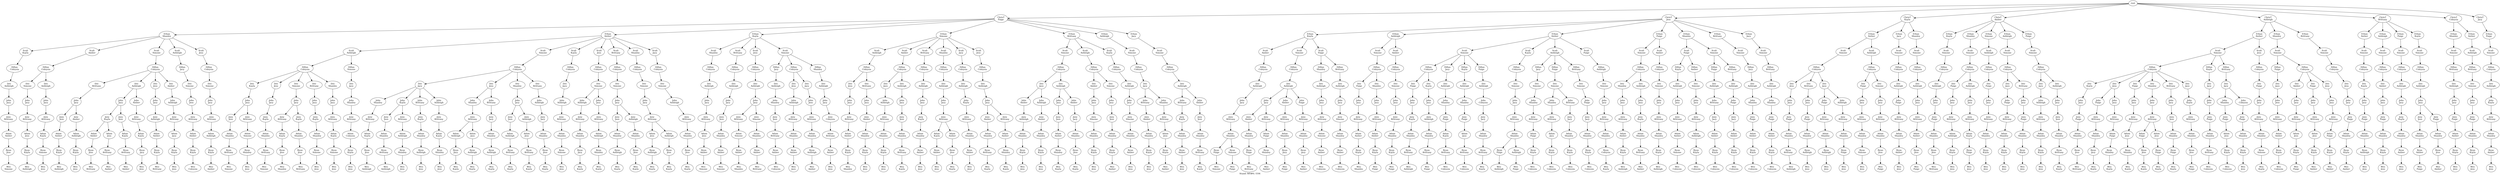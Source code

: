 digraph D { labelloc="b"; label="Stand: MN#4 / E04"; ranksep=0.8;
"root/7"[label="ChrisT\nPaige"]
"root" -> "root/7";
"root/7/8"[label="Ethan\nShanley"]
"root/7" -> "root/7/8";
"root/7/8/6"[label="Scali\nKayla"]
"root/7/8" -> "root/7/8/6";
"root/7/8/6/3"[label="Dillan\nColeysia"]
"root/7/8/6" -> "root/7/8/6/3";
"root/7/8/6/3/1"[label="Dre\nAshleigh"]
"root/7/8/6/3" -> "root/7/8/6/3/1";
"root/7/8/6/3/1/4"[label="John\nJacy"]
"root/7/8/6/3/1" -> "root/7/8/6/3/1/4";
"root/7/8/6/3/1/4/2"[label="Joey\nBrittany"]
"root/7/8/6/3/1/4" -> "root/7/8/6/3/1/4/2";
"root/7/8/6/3/1/4/2/0"[label="Adam\nAmber"]
"root/7/8/6/3/1/4/2" -> "root/7/8/6/3/1/4/2/0";
"root/7/8/6/3/1/4/2/0/5"[label="Ryan\nJess"]
"root/7/8/6/3/1/4/2/0" -> "root/7/8/6/3/1/4/2/0/5";
"root/7/8/6/3/1/4/2/0/5/9"[label="Wes\nSimone"]
"root/7/8/6/3/1/4/2/0/5" -> "root/7/8/6/3/1/4/2/0/5/9";
"root/7/0"[label="Ethan\nAmber"]
"root/7" -> "root/7/0";
"root/7/0/1"[label="Scali\nAshleigh"]
"root/7/0" -> "root/7/0/1";
"root/7/0/1/3"[label="Dillan\nColeysia"]
"root/7/0/1" -> "root/7/0/1/3";
"root/7/0/1/3/6"[label="Dre\nKayla"]
"root/7/0/1/3" -> "root/7/0/1/3/6";
"root/7/0/1/3/6/4"[label="John\nJacy"]
"root/7/0/1/3/6" -> "root/7/0/1/3/6/4";
"root/7/0/1/3/6/4/5"[label="Joey\nJess"]
"root/7/0/1/3/6/4" -> "root/7/0/1/3/6/4/5";
"root/7/0/1/3/6/4/5/8"[label="Adam\nShanley"]
"root/7/0/1/3/6/4/5" -> "root/7/0/1/3/6/4/5/8";
"root/7/0/1/3/6/4/5/8/2"[label="Ryan\nBrittany"]
"root/7/0/1/3/6/4/5/8" -> "root/7/0/1/3/6/4/5/8/2";
"root/7/0/1/3/6/4/5/8/2/9"[label="Wes\nSimone"]
"root/7/0/1/3/6/4/5/8/2" -> "root/7/0/1/3/6/4/5/8/2/9";
"root/7/0/1/3/5"[label="Dre\nJess"]
"root/7/0/1/3" -> "root/7/0/1/3/5";
"root/7/0/1/3/5/4"[label="John\nJacy"]
"root/7/0/1/3/5" -> "root/7/0/1/3/5/4";
"root/7/0/1/3/5/4/6"[label="Joey\nKayla"]
"root/7/0/1/3/5/4" -> "root/7/0/1/3/5/4/6";
"root/7/0/1/3/5/4/6/8"[label="Adam\nShanley"]
"root/7/0/1/3/5/4/6" -> "root/7/0/1/3/5/4/6/8";
"root/7/0/1/3/5/4/6/8/2"[label="Ryan\nBrittany"]
"root/7/0/1/3/5/4/6/8" -> "root/7/0/1/3/5/4/6/8/2";
"root/7/0/1/3/5/4/6/8/2/9"[label="Wes\nSimone"]
"root/7/0/1/3/5/4/6/8/2" -> "root/7/0/1/3/5/4/6/8/2/9";
"root/5"[label="ChrisT\nJess"]
"root" -> "root/5";
"root/5/6"[label="Ethan\nKayla"]
"root/5" -> "root/5/6";
"root/5/6/0"[label="Scali\nAmber"]
"root/5/6" -> "root/5/6/0";
"root/5/6/0/3"[label="Dillan\nColeysia"]
"root/5/6/0" -> "root/5/6/0/3";
"root/5/6/0/3/1"[label="Dre\nAshleigh"]
"root/5/6/0/3" -> "root/5/6/0/3/1";
"root/5/6/0/3/1/4"[label="John\nJacy"]
"root/5/6/0/3/1" -> "root/5/6/0/3/1/4";
"root/5/6/0/3/1/4/2"[label="Joey\nBrittany"]
"root/5/6/0/3/1/4" -> "root/5/6/0/3/1/4/2";
"root/5/6/0/3/1/4/2/8"[label="Adam\nShanley"]
"root/5/6/0/3/1/4/2" -> "root/5/6/0/3/1/4/2/8";
"root/5/6/0/3/1/4/2/8/7"[label="Ryan\nPaige"]
"root/5/6/0/3/1/4/2/8" -> "root/5/6/0/3/1/4/2/8/7";
"root/5/6/0/3/1/4/2/8/7/9"[label="Wes\nSimone"]
"root/5/6/0/3/1/4/2/8/7" -> "root/5/6/0/3/1/4/2/8/7/9";
"root/7/6"[label="Ethan\nKayla"]
"root/7" -> "root/7/6";
"root/7/6/8"[label="Scali\nShanley"]
"root/7/6" -> "root/7/6/8";
"root/7/6/8/3"[label="Dillan\nColeysia"]
"root/7/6/8" -> "root/7/6/8/3";
"root/7/6/8/3/1"[label="Dre\nAshleigh"]
"root/7/6/8/3" -> "root/7/6/8/3/1";
"root/7/6/8/3/1/4"[label="John\nJacy"]
"root/7/6/8/3/1" -> "root/7/6/8/3/1/4";
"root/7/6/8/3/1/4/2"[label="Joey\nBrittany"]
"root/7/6/8/3/1/4" -> "root/7/6/8/3/1/4/2";
"root/7/6/8/3/1/4/2/5"[label="Adam\nJess"]
"root/7/6/8/3/1/4/2" -> "root/7/6/8/3/1/4/2/5";
"root/7/6/8/3/1/4/2/5/0"[label="Ryan\nAmber"]
"root/7/6/8/3/1/4/2/5" -> "root/7/6/8/3/1/4/2/5/0";
"root/7/6/8/3/1/4/2/5/0/9"[label="Wes\nSimone"]
"root/7/6/8/3/1/4/2/5/0" -> "root/7/6/8/3/1/4/2/5/0/9";
"root/7/6/2"[label="Scali\nBrittany"]
"root/7/6" -> "root/7/6/2";
"root/7/6/2/3"[label="Dillan\nColeysia"]
"root/7/6/2" -> "root/7/6/2/3";
"root/7/6/2/3/1"[label="Dre\nAshleigh"]
"root/7/6/2/3" -> "root/7/6/2/3/1";
"root/7/6/2/3/1/4"[label="John\nJacy"]
"root/7/6/2/3/1" -> "root/7/6/2/3/1/4";
"root/7/6/2/3/1/4/5"[label="Joey\nJess"]
"root/7/6/2/3/1/4" -> "root/7/6/2/3/1/4/5";
"root/7/6/2/3/1/4/5/8"[label="Adam\nShanley"]
"root/7/6/2/3/1/4/5" -> "root/7/6/2/3/1/4/5/8";
"root/7/6/2/3/1/4/5/8/0"[label="Ryan\nAmber"]
"root/7/6/2/3/1/4/5/8" -> "root/7/6/2/3/1/4/5/8/0";
"root/7/6/2/3/1/4/5/8/0/9"[label="Wes\nSimone"]
"root/7/6/2/3/1/4/5/8/0" -> "root/7/6/2/3/1/4/5/8/0/9";
"root/7/6/5"[label="Scali\nJess"]
"root/7/6" -> "root/7/6/5";
"root/7/6/5/3"[label="Dillan\nColeysia"]
"root/7/6/5" -> "root/7/6/5/3";
"root/7/6/5/3/1"[label="Dre\nAshleigh"]
"root/7/6/5/3" -> "root/7/6/5/3/1";
"root/7/6/5/3/1/4"[label="John\nJacy"]
"root/7/6/5/3/1" -> "root/7/6/5/3/1/4";
"root/7/6/5/3/1/4/2"[label="Joey\nBrittany"]
"root/7/6/5/3/1/4" -> "root/7/6/5/3/1/4/2";
"root/7/6/5/3/1/4/2/9"[label="Adam\nSimone"]
"root/7/6/5/3/1/4/2" -> "root/7/6/5/3/1/4/2/9";
"root/7/6/5/3/1/4/2/9/0"[label="Ryan\nAmber"]
"root/7/6/5/3/1/4/2/9" -> "root/7/6/5/3/1/4/2/9/0";
"root/7/6/5/3/1/4/2/9/0/8"[label="Wes\nShanley"]
"root/7/6/5/3/1/4/2/9/0" -> "root/7/6/5/3/1/4/2/9/0/8";
"root/7/0/1/3/9"[label="Dre\nSimone"]
"root/7/0/1/3" -> "root/7/0/1/3/9";
"root/7/0/1/3/9/4"[label="John\nJacy"]
"root/7/0/1/3/9" -> "root/7/0/1/3/9/4";
"root/7/0/1/3/9/4/2"[label="Joey\nBrittany"]
"root/7/0/1/3/9/4" -> "root/7/0/1/3/9/4/2";
"root/7/0/1/3/9/4/2/6"[label="Adam\nKayla"]
"root/7/0/1/3/9/4/2" -> "root/7/0/1/3/9/4/2/6";
"root/7/0/1/3/9/4/2/6/5"[label="Ryan\nJess"]
"root/7/0/1/3/9/4/2/6" -> "root/7/0/1/3/9/4/2/6/5";
"root/7/0/1/3/9/4/2/6/5/8"[label="Wes\nShanley"]
"root/7/0/1/3/9/4/2/6/5" -> "root/7/0/1/3/9/4/2/6/5/8";
"root/5/1"[label="Ethan\nAshleigh"]
"root/5" -> "root/5/1";
"root/5/1/9"[label="Scali\nSimone"]
"root/5/1" -> "root/5/1/9";
"root/5/1/9/3"[label="Dillan\nColeysia"]
"root/5/1/9" -> "root/5/1/9/3";
"root/5/1/9/3/7"[label="Dre\nPaige"]
"root/5/1/9/3" -> "root/5/1/9/3/7";
"root/5/1/9/3/7/4"[label="John\nJacy"]
"root/5/1/9/3/7" -> "root/5/1/9/3/7/4";
"root/5/1/9/3/7/4/2"[label="Joey\nBrittany"]
"root/5/1/9/3/7/4" -> "root/5/1/9/3/7/4/2";
"root/5/1/9/3/7/4/2/0"[label="Adam\nAmber"]
"root/5/1/9/3/7/4/2" -> "root/5/1/9/3/7/4/2/0";
"root/5/1/9/3/7/4/2/0/6"[label="Ryan\nKayla"]
"root/5/1/9/3/7/4/2/0" -> "root/5/1/9/3/7/4/2/0/6";
"root/5/1/9/3/7/4/2/0/6/8"[label="Wes\nShanley"]
"root/5/1/9/3/7/4/2/0/6" -> "root/5/1/9/3/7/4/2/0/6/8";
"root/7/9"[label="Ethan\nSimone"]
"root/7" -> "root/7/9";
"root/7/9/1"[label="Scali\nAshleigh"]
"root/7/9" -> "root/7/9/1";
"root/7/9/1/3"[label="Dillan\nColeysia"]
"root/7/9/1" -> "root/7/9/1/3";
"root/7/9/1/3/5"[label="Dre\nJess"]
"root/7/9/1/3" -> "root/7/9/1/3/5";
"root/7/9/1/3/5/4"[label="John\nJacy"]
"root/7/9/1/3/5" -> "root/7/9/1/3/5/4";
"root/7/9/1/3/5/4/2"[label="Joey\nBrittany"]
"root/7/9/1/3/5/4" -> "root/7/9/1/3/5/4/2";
"root/7/9/1/3/5/4/2/0"[label="Adam\nAmber"]
"root/7/9/1/3/5/4/2" -> "root/7/9/1/3/5/4/2/0";
"root/7/9/1/3/5/4/2/0/6"[label="Ryan\nKayla"]
"root/7/9/1/3/5/4/2/0" -> "root/7/9/1/3/5/4/2/0/6";
"root/7/9/1/3/5/4/2/0/6/8"[label="Wes\nShanley"]
"root/7/9/1/3/5/4/2/0/6" -> "root/7/9/1/3/5/4/2/0/6/8";
"root/7/0/9"[label="Scali\nSimone"]
"root/7/0" -> "root/7/0/9";
"root/7/0/9/3"[label="Dillan\nColeysia"]
"root/7/0/9" -> "root/7/0/9/3";
"root/7/0/9/3/4"[label="Dre\nJacy"]
"root/7/0/9/3" -> "root/7/0/9/3/4";
"root/7/0/9/3/4/8"[label="John\nShanley"]
"root/7/0/9/3/4" -> "root/7/0/9/3/4/8";
"root/7/0/9/3/4/8/2"[label="Joey\nBrittany"]
"root/7/0/9/3/4/8" -> "root/7/0/9/3/4/8/2";
"root/7/0/9/3/4/8/2/6"[label="Adam\nKayla"]
"root/7/0/9/3/4/8/2" -> "root/7/0/9/3/4/8/2/6";
"root/7/0/9/3/4/8/2/6/5"[label="Ryan\nJess"]
"root/7/0/9/3/4/8/2/6" -> "root/7/0/9/3/4/8/2/6/5";
"root/7/0/9/3/4/8/2/6/5/1"[label="Wes\nAshleigh"]
"root/7/0/9/3/4/8/2/6/5" -> "root/7/0/9/3/4/8/2/6/5/1";
"root/7/0/9/3/4/6"[label="John\nKayla"]
"root/7/0/9/3/4" -> "root/7/0/9/3/4/6";
"root/7/0/9/3/4/6/5"[label="Joey\nJess"]
"root/7/0/9/3/4/6" -> "root/7/0/9/3/4/6/5";
"root/7/0/9/3/4/6/5/8"[label="Adam\nShanley"]
"root/7/0/9/3/4/6/5" -> "root/7/0/9/3/4/6/5/8";
"root/7/0/9/3/4/6/5/8/2"[label="Ryan\nBrittany"]
"root/7/0/9/3/4/6/5/8" -> "root/7/0/9/3/4/6/5/8/2";
"root/7/0/9/3/4/6/5/8/2/1"[label="Wes\nAshleigh"]
"root/7/0/9/3/4/6/5/8/2" -> "root/7/0/9/3/4/6/5/8/2/1";
"root/6"[label="ChrisT\nKayla"]
"root" -> "root/6";
"root/6/0"[label="Ethan\nAmber"]
"root/6" -> "root/6/0";
"root/6/0/9"[label="Scali\nSimone"]
"root/6/0" -> "root/6/0/9";
"root/6/0/9/3"[label="Dillan\nColeysia"]
"root/6/0/9" -> "root/6/0/9/3";
"root/6/0/9/3/5"[label="Dre\nJess"]
"root/6/0/9/3" -> "root/6/0/9/3/5";
"root/6/0/9/3/5/4"[label="John\nJacy"]
"root/6/0/9/3/5" -> "root/6/0/9/3/5/4";
"root/6/0/9/3/5/4/7"[label="Joey\nPaige"]
"root/6/0/9/3/5/4" -> "root/6/0/9/3/5/4/7";
"root/6/0/9/3/5/4/7/8"[label="Adam\nShanley"]
"root/6/0/9/3/5/4/7" -> "root/6/0/9/3/5/4/7/8";
"root/6/0/9/3/5/4/7/8/2"[label="Ryan\nBrittany"]
"root/6/0/9/3/5/4/7/8" -> "root/6/0/9/3/5/4/7/8/2";
"root/6/0/9/3/5/4/7/8/2/1"[label="Wes\nAshleigh"]
"root/6/0/9/3/5/4/7/8/2" -> "root/6/0/9/3/5/4/7/8/2/1";
"root/5/0"[label="Ethan\nAmber"]
"root/5" -> "root/5/0";
"root/5/0/9"[label="Scali\nSimone"]
"root/5/0" -> "root/5/0/9";
"root/5/0/9/3"[label="Dillan\nColeysia"]
"root/5/0/9" -> "root/5/0/9/3";
"root/5/0/9/3/7"[label="Dre\nPaige"]
"root/5/0/9/3" -> "root/5/0/9/3/7";
"root/5/0/9/3/7/4"[label="John\nJacy"]
"root/5/0/9/3/7" -> "root/5/0/9/3/7/4";
"root/5/0/9/3/7/4/6"[label="Joey\nKayla"]
"root/5/0/9/3/7/4" -> "root/5/0/9/3/7/4/6";
"root/5/0/9/3/7/4/6/8"[label="Adam\nShanley"]
"root/5/0/9/3/7/4/6" -> "root/5/0/9/3/7/4/6/8";
"root/5/0/9/3/7/4/6/8/2"[label="Ryan\nBrittany"]
"root/5/0/9/3/7/4/6/8" -> "root/5/0/9/3/7/4/6/8/2";
"root/5/0/9/3/7/4/6/8/2/1"[label="Wes\nAshleigh"]
"root/5/0/9/3/7/4/6/8/2" -> "root/5/0/9/3/7/4/6/8/2/1";
"root/7/8/0"[label="Scali\nAmber"]
"root/7/8" -> "root/7/8/0";
"root/7/8/0/3"[label="Dillan\nColeysia"]
"root/7/8/0" -> "root/7/8/0/3";
"root/7/8/0/3/9"[label="Dre\nSimone"]
"root/7/8/0/3" -> "root/7/8/0/3/9";
"root/7/8/0/3/9/4"[label="John\nJacy"]
"root/7/8/0/3/9" -> "root/7/8/0/3/9/4";
"root/7/8/0/3/9/4/2"[label="Joey\nBrittany"]
"root/7/8/0/3/9/4" -> "root/7/8/0/3/9/4/2";
"root/7/8/0/3/9/4/2/5"[label="Adam\nJess"]
"root/7/8/0/3/9/4/2" -> "root/7/8/0/3/9/4/2/5";
"root/7/8/0/3/9/4/2/5/6"[label="Ryan\nKayla"]
"root/7/8/0/3/9/4/2/5" -> "root/7/8/0/3/9/4/2/5/6";
"root/7/8/0/3/9/4/2/5/6/1"[label="Wes\nAshleigh"]
"root/7/8/0/3/9/4/2/5/6" -> "root/7/8/0/3/9/4/2/5/6/1";
"root/5/7"[label="Ethan\nPaige"]
"root/5" -> "root/5/7";
"root/5/7/9"[label="Scali\nSimone"]
"root/5/7" -> "root/5/7/9";
"root/5/7/9/3"[label="Dillan\nColeysia"]
"root/5/7/9" -> "root/5/7/9/3";
"root/5/7/9/3/8"[label="Dre\nShanley"]
"root/5/7/9/3" -> "root/5/7/9/3/8";
"root/5/7/9/3/8/4"[label="John\nJacy"]
"root/5/7/9/3/8" -> "root/5/7/9/3/8/4";
"root/5/7/9/3/8/4/2"[label="Joey\nBrittany"]
"root/5/7/9/3/8/4" -> "root/5/7/9/3/8/4/2";
"root/5/7/9/3/8/4/2/0"[label="Adam\nAmber"]
"root/5/7/9/3/8/4/2" -> "root/5/7/9/3/8/4/2/0";
"root/5/7/9/3/8/4/2/0/6"[label="Ryan\nKayla"]
"root/5/7/9/3/8/4/2/0" -> "root/5/7/9/3/8/4/2/0/6";
"root/5/7/9/3/8/4/2/0/6/1"[label="Wes\nAshleigh"]
"root/5/7/9/3/8/4/2/0/6" -> "root/5/7/9/3/8/4/2/0/6/1";
"root/5/7/0"[label="Scali\nAmber"]
"root/5/7" -> "root/5/7/0";
"root/5/7/0/3"[label="Dillan\nColeysia"]
"root/5/7/0" -> "root/5/7/0/3";
"root/5/7/0/3/9"[label="Dre\nSimone"]
"root/5/7/0/3" -> "root/5/7/0/3/9";
"root/5/7/0/3/9/4"[label="John\nJacy"]
"root/5/7/0/3/9" -> "root/5/7/0/3/9/4";
"root/5/7/0/3/9/4/2"[label="Joey\nBrittany"]
"root/5/7/0/3/9/4" -> "root/5/7/0/3/9/4/2";
"root/5/7/0/3/9/4/2/8"[label="Adam\nShanley"]
"root/5/7/0/3/9/4/2" -> "root/5/7/0/3/9/4/2/8";
"root/5/7/0/3/9/4/2/8/6"[label="Ryan\nKayla"]
"root/5/7/0/3/9/4/2/8" -> "root/5/7/0/3/9/4/2/8/6";
"root/5/7/0/3/9/4/2/8/6/1"[label="Wes\nAshleigh"]
"root/5/7/0/3/9/4/2/8/6" -> "root/5/7/0/3/9/4/2/8/6/1";
"root/7/8/9"[label="Scali\nSimone"]
"root/7/8" -> "root/7/8/9";
"root/7/8/9/3"[label="Dillan\nColeysia"]
"root/7/8/9" -> "root/7/8/9/3";
"root/7/8/9/3/2"[label="Dre\nBrittany"]
"root/7/8/9/3" -> "root/7/8/9/3/2";
"root/7/8/9/3/2/4"[label="John\nJacy"]
"root/7/8/9/3/2" -> "root/7/8/9/3/2/4";
"root/7/8/9/3/2/4/5"[label="Joey\nJess"]
"root/7/8/9/3/2/4" -> "root/7/8/9/3/2/4/5";
"root/7/8/9/3/2/4/5/0"[label="Adam\nAmber"]
"root/7/8/9/3/2/4/5" -> "root/7/8/9/3/2/4/5/0";
"root/7/8/9/3/2/4/5/0/6"[label="Ryan\nKayla"]
"root/7/8/9/3/2/4/5/0" -> "root/7/8/9/3/2/4/5/0/6";
"root/7/8/9/3/2/4/5/0/6/1"[label="Wes\nAshleigh"]
"root/7/8/9/3/2/4/5/0/6" -> "root/7/8/9/3/2/4/5/0/6/1";
"root/5/0/6"[label="Scali\nKayla"]
"root/5/0" -> "root/5/0/6";
"root/5/0/6/3"[label="Dillan\nColeysia"]
"root/5/0/6" -> "root/5/0/6/3";
"root/5/0/6/3/9"[label="Dre\nSimone"]
"root/5/0/6/3" -> "root/5/0/6/3/9";
"root/5/0/6/3/9/4"[label="John\nJacy"]
"root/5/0/6/3/9" -> "root/5/0/6/3/9/4";
"root/5/0/6/3/9/4/2"[label="Joey\nBrittany"]
"root/5/0/6/3/9/4" -> "root/5/0/6/3/9/4/2";
"root/5/0/6/3/9/4/2/8"[label="Adam\nShanley"]
"root/5/0/6/3/9/4/2" -> "root/5/0/6/3/9/4/2/8";
"root/5/0/6/3/9/4/2/8/7"[label="Ryan\nPaige"]
"root/5/0/6/3/9/4/2/8" -> "root/5/0/6/3/9/4/2/8/7";
"root/5/0/6/3/9/4/2/8/7/1"[label="Wes\nAshleigh"]
"root/5/0/6/3/9/4/2/8/7" -> "root/5/0/6/3/9/4/2/8/7/1";
"root/7/6/5/3/1/4/9"[label="Joey\nSimone"]
"root/7/6/5/3/1/4" -> "root/7/6/5/3/1/4/9";
"root/7/6/5/3/1/4/9/8"[label="Adam\nShanley"]
"root/7/6/5/3/1/4/9" -> "root/7/6/5/3/1/4/9/8";
"root/7/6/5/3/1/4/9/8/0"[label="Ryan\nAmber"]
"root/7/6/5/3/1/4/9/8" -> "root/7/6/5/3/1/4/9/8/0";
"root/7/6/5/3/1/4/9/8/0/2"[label="Wes\nBrittany"]
"root/7/6/5/3/1/4/9/8/0" -> "root/7/6/5/3/1/4/9/8/0/2";
"root/0"[label="ChrisT\nAmber"]
"root" -> "root/0";
"root/0/6"[label="Ethan\nKayla"]
"root/0" -> "root/0/6";
"root/0/6/9"[label="Scali\nSimone"]
"root/0/6" -> "root/0/6/9";
"root/0/6/9/3"[label="Dillan\nColeysia"]
"root/0/6/9" -> "root/0/6/9/3";
"root/0/6/9/3/1"[label="Dre\nAshleigh"]
"root/0/6/9/3" -> "root/0/6/9/3/1";
"root/0/6/9/3/1/4"[label="John\nJacy"]
"root/0/6/9/3/1" -> "root/0/6/9/3/1/4";
"root/0/6/9/3/1/4/7"[label="Joey\nPaige"]
"root/0/6/9/3/1/4" -> "root/0/6/9/3/1/4/7";
"root/0/6/9/3/1/4/7/8"[label="Adam\nShanley"]
"root/0/6/9/3/1/4/7" -> "root/0/6/9/3/1/4/7/8";
"root/0/6/9/3/1/4/7/8/5"[label="Ryan\nJess"]
"root/0/6/9/3/1/4/7/8" -> "root/0/6/9/3/1/4/7/8/5";
"root/0/6/9/3/1/4/7/8/5/2"[label="Wes\nBrittany"]
"root/0/6/9/3/1/4/7/8/5" -> "root/0/6/9/3/1/4/7/8/5/2";
"root/1"[label="ChrisT\nAshleigh"]
"root" -> "root/1";
"root/1/0"[label="Ethan\nAmber"]
"root/1" -> "root/1/0";
"root/1/0/9"[label="Scali\nSimone"]
"root/1/0" -> "root/1/0/9";
"root/1/0/9/3"[label="Dillan\nColeysia"]
"root/1/0/9" -> "root/1/0/9/3";
"root/1/0/9/3/6"[label="Dre\nKayla"]
"root/1/0/9/3" -> "root/1/0/9/3/6";
"root/1/0/9/3/6/4"[label="John\nJacy"]
"root/1/0/9/3/6" -> "root/1/0/9/3/6/4";
"root/1/0/9/3/6/4/7"[label="Joey\nPaige"]
"root/1/0/9/3/6/4" -> "root/1/0/9/3/6/4/7";
"root/1/0/9/3/6/4/7/8"[label="Adam\nShanley"]
"root/1/0/9/3/6/4/7" -> "root/1/0/9/3/6/4/7/8";
"root/1/0/9/3/6/4/7/8/5"[label="Ryan\nJess"]
"root/1/0/9/3/6/4/7/8" -> "root/1/0/9/3/6/4/7/8/5";
"root/1/0/9/3/6/4/7/8/5/2"[label="Wes\nBrittany"]
"root/1/0/9/3/6/4/7/8/5" -> "root/1/0/9/3/6/4/7/8/5/2";
"root/7/8/9/3/1"[label="Dre\nAshleigh"]
"root/7/8/9/3" -> "root/7/8/9/3/1";
"root/7/8/9/3/1/4"[label="John\nJacy"]
"root/7/8/9/3/1" -> "root/7/8/9/3/1/4";
"root/7/8/9/3/1/4/6"[label="Joey\nKayla"]
"root/7/8/9/3/1/4" -> "root/7/8/9/3/1/4/6";
"root/7/8/9/3/1/4/6/0"[label="Adam\nAmber"]
"root/7/8/9/3/1/4/6" -> "root/7/8/9/3/1/4/6/0";
"root/7/8/9/3/1/4/6/0/5"[label="Ryan\nJess"]
"root/7/8/9/3/1/4/6/0" -> "root/7/8/9/3/1/4/6/0/5";
"root/7/8/9/3/1/4/6/0/5/2"[label="Wes\nBrittany"]
"root/7/8/9/3/1/4/6/0/5" -> "root/7/8/9/3/1/4/6/0/5/2";
"root/7/0/1/3/9/4/6"[label="Joey\nKayla"]
"root/7/0/1/3/9/4" -> "root/7/0/1/3/9/4/6";
"root/7/0/1/3/9/4/6/8"[label="Adam\nShanley"]
"root/7/0/1/3/9/4/6" -> "root/7/0/1/3/9/4/6/8";
"root/7/0/1/3/9/4/6/8/5"[label="Ryan\nJess"]
"root/7/0/1/3/9/4/6/8" -> "root/7/0/1/3/9/4/6/8/5";
"root/7/0/1/3/9/4/6/8/5/2"[label="Wes\nBrittany"]
"root/7/0/1/3/9/4/6/8/5" -> "root/7/0/1/3/9/4/6/8/5/2";
"root/7/8/9/3/5"[label="Dre\nJess"]
"root/7/8/9/3" -> "root/7/8/9/3/5";
"root/7/8/9/3/5/4"[label="John\nJacy"]
"root/7/8/9/3/5" -> "root/7/8/9/3/5/4";
"root/7/8/9/3/5/4/1"[label="Joey\nAshleigh"]
"root/7/8/9/3/5/4" -> "root/7/8/9/3/5/4/1";
"root/7/8/9/3/5/4/1/0"[label="Adam\nAmber"]
"root/7/8/9/3/5/4/1" -> "root/7/8/9/3/5/4/1/0";
"root/7/8/9/3/5/4/1/0/6"[label="Ryan\nKayla"]
"root/7/8/9/3/5/4/1/0" -> "root/7/8/9/3/5/4/1/0/6";
"root/7/8/9/3/5/4/1/0/6/2"[label="Wes\nBrittany"]
"root/7/8/9/3/5/4/1/0/6" -> "root/7/8/9/3/5/4/1/0/6/2";
"root/5/6/9"[label="Scali\nSimone"]
"root/5/6" -> "root/5/6/9";
"root/5/6/9/3"[label="Dillan\nColeysia"]
"root/5/6/9" -> "root/5/6/9/3";
"root/5/6/9/3/1"[label="Dre\nAshleigh"]
"root/5/6/9/3" -> "root/5/6/9/3/1";
"root/5/6/9/3/1/4"[label="John\nJacy"]
"root/5/6/9/3/1" -> "root/5/6/9/3/1/4";
"root/5/6/9/3/1/4/0"[label="Joey\nAmber"]
"root/5/6/9/3/1/4" -> "root/5/6/9/3/1/4/0";
"root/5/6/9/3/1/4/0/8"[label="Adam\nShanley"]
"root/5/6/9/3/1/4/0" -> "root/5/6/9/3/1/4/0/8";
"root/5/6/9/3/1/4/0/8/7"[label="Ryan\nPaige"]
"root/5/6/9/3/1/4/0/8" -> "root/5/6/9/3/1/4/0/8/7";
"root/5/6/9/3/1/4/0/8/7/2"[label="Wes\nBrittany"]
"root/5/6/9/3/1/4/0/8/7" -> "root/5/6/9/3/1/4/0/8/7/2";
"root/5/8"[label="Ethan\nShanley"]
"root/5" -> "root/5/8";
"root/5/8/7"[label="Scali\nPaige"]
"root/5/8" -> "root/5/8/7";
"root/5/8/7/6"[label="Dillan\nKayla"]
"root/5/8/7" -> "root/5/8/7/6";
"root/5/8/7/6/1"[label="Dre\nAshleigh"]
"root/5/8/7/6" -> "root/5/8/7/6/1";
"root/5/8/7/6/1/4"[label="John\nJacy"]
"root/5/8/7/6/1" -> "root/5/8/7/6/1/4";
"root/5/8/7/6/1/4/2"[label="Joey\nBrittany"]
"root/5/8/7/6/1/4" -> "root/5/8/7/6/1/4/2";
"root/5/8/7/6/1/4/2/0"[label="Adam\nAmber"]
"root/5/8/7/6/1/4/2" -> "root/5/8/7/6/1/4/2/0";
"root/5/8/7/6/1/4/2/0/9"[label="Ryan\nSimone"]
"root/5/8/7/6/1/4/2/0" -> "root/5/8/7/6/1/4/2/0/9";
"root/5/8/7/6/1/4/2/0/9/3"[label="Wes\nColeysia"]
"root/5/8/7/6/1/4/2/0/9" -> "root/5/8/7/6/1/4/2/0/9/3";
"root/5/0/9/4"[label="Dillan\nJacy"]
"root/5/0/9" -> "root/5/0/9/4";
"root/5/0/9/4/1"[label="Dre\nAshleigh"]
"root/5/0/9/4" -> "root/5/0/9/4/1";
"root/5/0/9/4/1/8"[label="John\nShanley"]
"root/5/0/9/4/1" -> "root/5/0/9/4/1/8";
"root/5/0/9/4/1/8/7"[label="Joey\nPaige"]
"root/5/0/9/4/1/8" -> "root/5/0/9/4/1/8/7";
"root/5/0/9/4/1/8/7/6"[label="Adam\nKayla"]
"root/5/0/9/4/1/8/7" -> "root/5/0/9/4/1/8/7/6";
"root/5/0/9/4/1/8/7/6/2"[label="Ryan\nBrittany"]
"root/5/0/9/4/1/8/7/6" -> "root/5/0/9/4/1/8/7/6/2";
"root/5/0/9/4/1/8/7/6/2/3"[label="Wes\nColeysia"]
"root/5/0/9/4/1/8/7/6/2" -> "root/5/0/9/4/1/8/7/6/2/3";
"root/5/0/9/6"[label="Dillan\nKayla"]
"root/5/0/9" -> "root/5/0/9/6";
"root/5/0/9/6/1"[label="Dre\nAshleigh"]
"root/5/0/9/6" -> "root/5/0/9/6/1";
"root/5/0/9/6/1/8"[label="John\nShanley"]
"root/5/0/9/6/1" -> "root/5/0/9/6/1/8";
"root/5/0/9/6/1/8/7"[label="Joey\nPaige"]
"root/5/0/9/6/1/8" -> "root/5/0/9/6/1/8/7";
"root/5/0/9/6/1/8/7/4"[label="Adam\nJacy"]
"root/5/0/9/6/1/8/7" -> "root/5/0/9/6/1/8/7/4";
"root/5/0/9/6/1/8/7/4/2"[label="Ryan\nBrittany"]
"root/5/0/9/6/1/8/7/4" -> "root/5/0/9/6/1/8/7/4/2";
"root/5/0/9/6/1/8/7/4/2/3"[label="Wes\nColeysia"]
"root/5/0/9/6/1/8/7/4/2" -> "root/5/0/9/6/1/8/7/4/2/3";
"root/1/0/9/6"[label="Dillan\nKayla"]
"root/1/0/9" -> "root/1/0/9/6";
"root/1/0/9/6/4"[label="Dre\nJacy"]
"root/1/0/9/6" -> "root/1/0/9/6/4";
"root/1/0/9/6/4/5"[label="John\nJess"]
"root/1/0/9/6/4" -> "root/1/0/9/6/4/5";
"root/1/0/9/6/4/5/7"[label="Joey\nPaige"]
"root/1/0/9/6/4/5" -> "root/1/0/9/6/4/5/7";
"root/1/0/9/6/4/5/7/8"[label="Adam\nShanley"]
"root/1/0/9/6/4/5/7" -> "root/1/0/9/6/4/5/7/8";
"root/1/0/9/6/4/5/7/8/2"[label="Ryan\nBrittany"]
"root/1/0/9/6/4/5/7/8" -> "root/1/0/9/6/4/5/7/8/2";
"root/1/0/9/6/4/5/7/8/2/3"[label="Wes\nColeysia"]
"root/1/0/9/6/4/5/7/8/2" -> "root/1/0/9/6/4/5/7/8/2/3";
"root/5/0/1"[label="Scali\nAshleigh"]
"root/5/0" -> "root/5/0/1";
"root/5/0/1/4"[label="Dillan\nJacy"]
"root/5/0/1" -> "root/5/0/1/4";
"root/5/0/1/4/9"[label="Dre\nSimone"]
"root/5/0/1/4" -> "root/5/0/1/4/9";
"root/5/0/1/4/9/8"[label="John\nShanley"]
"root/5/0/1/4/9" -> "root/5/0/1/4/9/8";
"root/5/0/1/4/9/8/2"[label="Joey\nBrittany"]
"root/5/0/1/4/9/8" -> "root/5/0/1/4/9/8/2";
"root/5/0/1/4/9/8/2/7"[label="Adam\nPaige"]
"root/5/0/1/4/9/8/2" -> "root/5/0/1/4/9/8/2/7";
"root/5/0/1/4/9/8/2/7/6"[label="Ryan\nKayla"]
"root/5/0/1/4/9/8/2/7" -> "root/5/0/1/4/9/8/2/7/6";
"root/5/0/1/4/9/8/2/7/6/3"[label="Wes\nColeysia"]
"root/5/0/1/4/9/8/2/7/6" -> "root/5/0/1/4/9/8/2/7/6/3";
"root/5/0/1/7"[label="Dillan\nPaige"]
"root/5/0/1" -> "root/5/0/1/7";
"root/5/0/1/7/9"[label="Dre\nSimone"]
"root/5/0/1/7" -> "root/5/0/1/7/9";
"root/5/0/1/7/9/8"[label="John\nShanley"]
"root/5/0/1/7/9" -> "root/5/0/1/7/9/8";
"root/5/0/1/7/9/8/2"[label="Joey\nBrittany"]
"root/5/0/1/7/9/8" -> "root/5/0/1/7/9/8/2";
"root/5/0/1/7/9/8/2/4"[label="Adam\nJacy"]
"root/5/0/1/7/9/8/2" -> "root/5/0/1/7/9/8/2/4";
"root/5/0/1/7/9/8/2/4/6"[label="Ryan\nKayla"]
"root/5/0/1/7/9/8/2/4" -> "root/5/0/1/7/9/8/2/4/6";
"root/5/0/1/7/9/8/2/4/6/3"[label="Wes\nColeysia"]
"root/5/0/1/7/9/8/2/4/6" -> "root/5/0/1/7/9/8/2/4/6/3";
"root/1/8"[label="Ethan\nShanley"]
"root/1" -> "root/1/8";
"root/1/8/9"[label="Scali\nSimone"]
"root/1/8" -> "root/1/8/9";
"root/1/8/9/7"[label="Dillan\nPaige"]
"root/1/8/9" -> "root/1/8/9/7";
"root/1/8/9/7/4"[label="Dre\nJacy"]
"root/1/8/9/7" -> "root/1/8/9/7/4";
"root/1/8/9/7/4/5"[label="John\nJess"]
"root/1/8/9/7/4" -> "root/1/8/9/7/4/5";
"root/1/8/9/7/4/5/2"[label="Joey\nBrittany"]
"root/1/8/9/7/4/5" -> "root/1/8/9/7/4/5/2";
"root/1/8/9/7/4/5/2/0"[label="Adam\nAmber"]
"root/1/8/9/7/4/5/2" -> "root/1/8/9/7/4/5/2/0";
"root/1/8/9/7/4/5/2/0/6"[label="Ryan\nKayla"]
"root/1/8/9/7/4/5/2/0" -> "root/1/8/9/7/4/5/2/0/6";
"root/1/8/9/7/4/5/2/0/6/3"[label="Wes\nColeysia"]
"root/1/8/9/7/4/5/2/0/6" -> "root/1/8/9/7/4/5/2/0/6/3";
"root/7/8/1"[label="Scali\nAshleigh"]
"root/7/8" -> "root/7/8/1";
"root/7/8/1/4"[label="Dillan\nJacy"]
"root/7/8/1" -> "root/7/8/1/4";
"root/7/8/1/4/9"[label="Dre\nSimone"]
"root/7/8/1/4" -> "root/7/8/1/4/9";
"root/7/8/1/4/9/5"[label="John\nJess"]
"root/7/8/1/4/9" -> "root/7/8/1/4/9/5";
"root/7/8/1/4/9/5/2"[label="Joey\nBrittany"]
"root/7/8/1/4/9/5" -> "root/7/8/1/4/9/5/2";
"root/7/8/1/4/9/5/2/0"[label="Adam\nAmber"]
"root/7/8/1/4/9/5/2" -> "root/7/8/1/4/9/5/2/0";
"root/7/8/1/4/9/5/2/0/6"[label="Ryan\nKayla"]
"root/7/8/1/4/9/5/2/0" -> "root/7/8/1/4/9/5/2/0/6";
"root/7/8/1/4/9/5/2/0/6/3"[label="Wes\nColeysia"]
"root/7/8/1/4/9/5/2/0/6" -> "root/7/8/1/4/9/5/2/0/6/3";
"root/5/8/7/0"[label="Dillan\nAmber"]
"root/5/8/7" -> "root/5/8/7/0";
"root/5/8/7/0/9"[label="Dre\nSimone"]
"root/5/8/7/0" -> "root/5/8/7/0/9";
"root/5/8/7/0/9/4"[label="John\nJacy"]
"root/5/8/7/0/9" -> "root/5/8/7/0/9/4";
"root/5/8/7/0/9/4/2"[label="Joey\nBrittany"]
"root/5/8/7/0/9/4" -> "root/5/8/7/0/9/4/2";
"root/5/8/7/0/9/4/2/1"[label="Adam\nAshleigh"]
"root/5/8/7/0/9/4/2" -> "root/5/8/7/0/9/4/2/1";
"root/5/8/7/0/9/4/2/1/6"[label="Ryan\nKayla"]
"root/5/8/7/0/9/4/2/1" -> "root/5/8/7/0/9/4/2/1/6";
"root/5/8/7/0/9/4/2/1/6/3"[label="Wes\nColeysia"]
"root/5/8/7/0/9/4/2/1/6" -> "root/5/8/7/0/9/4/2/1/6/3";
"root/5/8/9"[label="Scali\nSimone"]
"root/5/8" -> "root/5/8/9";
"root/5/8/9/7"[label="Dillan\nPaige"]
"root/5/8/9" -> "root/5/8/9/7";
"root/5/8/9/7/1"[label="Dre\nAshleigh"]
"root/5/8/9/7" -> "root/5/8/9/7/1";
"root/5/8/9/7/1/2"[label="John\nBrittany"]
"root/5/8/9/7/1" -> "root/5/8/9/7/1/2";
"root/5/8/9/7/1/2/4"[label="Joey\nJacy"]
"root/5/8/9/7/1/2" -> "root/5/8/9/7/1/2/4";
"root/5/8/9/7/1/2/4/0"[label="Adam\nAmber"]
"root/5/8/9/7/1/2/4" -> "root/5/8/9/7/1/2/4/0";
"root/5/8/9/7/1/2/4/0/6"[label="Ryan\nKayla"]
"root/5/8/9/7/1/2/4/0" -> "root/5/8/9/7/1/2/4/0/6";
"root/5/8/9/7/1/2/4/0/6/3"[label="Wes\nColeysia"]
"root/5/8/9/7/1/2/4/0/6" -> "root/5/8/9/7/1/2/4/0/6/3";
"root/5/0/1/7/9/2"[label="John\nBrittany"]
"root/5/0/1/7/9" -> "root/5/0/1/7/9/2";
"root/5/0/1/7/9/2/4"[label="Joey\nJacy"]
"root/5/0/1/7/9/2" -> "root/5/0/1/7/9/2/4";
"root/5/0/1/7/9/2/4/8"[label="Adam\nShanley"]
"root/5/0/1/7/9/2/4" -> "root/5/0/1/7/9/2/4/8";
"root/5/0/1/7/9/2/4/8/6"[label="Ryan\nKayla"]
"root/5/0/1/7/9/2/4/8" -> "root/5/0/1/7/9/2/4/8/6";
"root/5/0/1/7/9/2/4/8/6/3"[label="Wes\nColeysia"]
"root/5/0/1/7/9/2/4/8/6" -> "root/5/0/1/7/9/2/4/8/6/3";
"root/5/8/9/2"[label="Dillan\nBrittany"]
"root/5/8/9" -> "root/5/8/9/2";
"root/5/8/9/2/1"[label="Dre\nAshleigh"]
"root/5/8/9/2" -> "root/5/8/9/2/1";
"root/5/8/9/2/1/7"[label="John\nPaige"]
"root/5/8/9/2/1" -> "root/5/8/9/2/1/7";
"root/5/8/9/2/1/7/4"[label="Joey\nJacy"]
"root/5/8/9/2/1/7" -> "root/5/8/9/2/1/7/4";
"root/5/8/9/2/1/7/4/0"[label="Adam\nAmber"]
"root/5/8/9/2/1/7/4" -> "root/5/8/9/2/1/7/4/0";
"root/5/8/9/2/1/7/4/0/6"[label="Ryan\nKayla"]
"root/5/8/9/2/1/7/4/0" -> "root/5/8/9/2/1/7/4/0/6";
"root/5/8/9/2/1/7/4/0/6/3"[label="Wes\nColeysia"]
"root/5/8/9/2/1/7/4/0/6" -> "root/5/8/9/2/1/7/4/0/6/3";
"root/5/0/1/2"[label="Dillan\nBrittany"]
"root/5/0/1" -> "root/5/0/1/2";
"root/5/0/1/2/9"[label="Dre\nSimone"]
"root/5/0/1/2" -> "root/5/0/1/2/9";
"root/5/0/1/2/9/7"[label="John\nPaige"]
"root/5/0/1/2/9" -> "root/5/0/1/2/9/7";
"root/5/0/1/2/9/7/4"[label="Joey\nJacy"]
"root/5/0/1/2/9/7" -> "root/5/0/1/2/9/7/4";
"root/5/0/1/2/9/7/4/8"[label="Adam\nShanley"]
"root/5/0/1/2/9/7/4" -> "root/5/0/1/2/9/7/4/8";
"root/5/0/1/2/9/7/4/8/6"[label="Ryan\nKayla"]
"root/5/0/1/2/9/7/4/8" -> "root/5/0/1/2/9/7/4/8/6";
"root/5/0/1/2/9/7/4/8/6/3"[label="Wes\nColeysia"]
"root/5/0/1/2/9/7/4/8/6" -> "root/5/0/1/2/9/7/4/8/6/3";
"root/5/2"[label="Ethan\nBrittany"]
"root/5" -> "root/5/2";
"root/5/2/9"[label="Scali\nSimone"]
"root/5/2" -> "root/5/2/9";
"root/5/2/9/4"[label="Dillan\nJacy"]
"root/5/2/9" -> "root/5/2/9/4";
"root/5/2/9/4/1"[label="Dre\nAshleigh"]
"root/5/2/9/4" -> "root/5/2/9/4/1";
"root/5/2/9/4/1/8"[label="John\nShanley"]
"root/5/2/9/4/1" -> "root/5/2/9/4/1/8";
"root/5/2/9/4/1/8/7"[label="Joey\nPaige"]
"root/5/2/9/4/1/8" -> "root/5/2/9/4/1/8/7";
"root/5/2/9/4/1/8/7/0"[label="Adam\nAmber"]
"root/5/2/9/4/1/8/7" -> "root/5/2/9/4/1/8/7/0";
"root/5/2/9/4/1/8/7/0/6"[label="Ryan\nKayla"]
"root/5/2/9/4/1/8/7/0" -> "root/5/2/9/4/1/8/7/0/6";
"root/5/2/9/4/1/8/7/0/6/3"[label="Wes\nColeysia"]
"root/5/2/9/4/1/8/7/0/6" -> "root/5/2/9/4/1/8/7/0/6/3";
"root/5/4"[label="Ethan\nJacy"]
"root/5" -> "root/5/4";
"root/5/4/9"[label="Scali\nSimone"]
"root/5/4" -> "root/5/4/9";
"root/5/4/9/2"[label="Dillan\nBrittany"]
"root/5/4/9" -> "root/5/4/9/2";
"root/5/4/9/2/1"[label="Dre\nAshleigh"]
"root/5/4/9/2" -> "root/5/4/9/2/1";
"root/5/4/9/2/1/8"[label="John\nShanley"]
"root/5/4/9/2/1" -> "root/5/4/9/2/1/8";
"root/5/4/9/2/1/8/7"[label="Joey\nPaige"]
"root/5/4/9/2/1/8" -> "root/5/4/9/2/1/8/7";
"root/5/4/9/2/1/8/7/0"[label="Adam\nAmber"]
"root/5/4/9/2/1/8/7" -> "root/5/4/9/2/1/8/7/0";
"root/5/4/9/2/1/8/7/0/6"[label="Ryan\nKayla"]
"root/5/4/9/2/1/8/7/0" -> "root/5/4/9/2/1/8/7/0/6";
"root/5/4/9/2/1/8/7/0/6/3"[label="Wes\nColeysia"]
"root/5/4/9/2/1/8/7/0/6" -> "root/5/4/9/2/1/8/7/0/6/3";
"root/1/0/9/2"[label="Dillan\nBrittany"]
"root/1/0/9" -> "root/1/0/9/2";
"root/1/0/9/2/4"[label="Dre\nJacy"]
"root/1/0/9/2" -> "root/1/0/9/2/4";
"root/1/0/9/2/4/8"[label="John\nShanley"]
"root/1/0/9/2/4" -> "root/1/0/9/2/4/8";
"root/1/0/9/2/4/8/7"[label="Joey\nPaige"]
"root/1/0/9/2/4/8" -> "root/1/0/9/2/4/8/7";
"root/1/0/9/2/4/8/7/5"[label="Adam\nJess"]
"root/1/0/9/2/4/8/7" -> "root/1/0/9/2/4/8/7/5";
"root/1/0/9/2/4/8/7/5/6"[label="Ryan\nKayla"]
"root/1/0/9/2/4/8/7/5" -> "root/1/0/9/2/4/8/7/5/6";
"root/1/0/9/2/4/8/7/5/6/3"[label="Wes\nColeysia"]
"root/1/0/9/2/4/8/7/5/6" -> "root/1/0/9/2/4/8/7/5/6/3";
"root/5/6/7"[label="Scali\nPaige"]
"root/5/6" -> "root/5/6/7";
"root/5/6/7/8"[label="Dillan\nShanley"]
"root/5/6/7" -> "root/5/6/7/8";
"root/5/6/7/8/1"[label="Dre\nAshleigh"]
"root/5/6/7/8" -> "root/5/6/7/8/1";
"root/5/6/7/8/1/4"[label="John\nJacy"]
"root/5/6/7/8/1" -> "root/5/6/7/8/1/4";
"root/5/6/7/8/1/4/2"[label="Joey\nBrittany"]
"root/5/6/7/8/1/4" -> "root/5/6/7/8/1/4/2";
"root/5/6/7/8/1/4/2/9"[label="Adam\nSimone"]
"root/5/6/7/8/1/4/2" -> "root/5/6/7/8/1/4/2/9";
"root/5/6/7/8/1/4/2/9/0"[label="Ryan\nAmber"]
"root/5/6/7/8/1/4/2/9" -> "root/5/6/7/8/1/4/2/9/0";
"root/5/6/7/8/1/4/2/9/0/3"[label="Wes\nColeysia"]
"root/5/6/7/8/1/4/2/9/0" -> "root/5/6/7/8/1/4/2/9/0/3";
"root/7/6/9"[label="Scali\nSimone"]
"root/7/6" -> "root/7/6/9";
"root/7/6/9/4"[label="Dillan\nJacy"]
"root/7/6/9" -> "root/7/6/9/4";
"root/7/6/9/4/1"[label="Dre\nAshleigh"]
"root/7/6/9/4" -> "root/7/6/9/4/1";
"root/7/6/9/4/1/8"[label="John\nShanley"]
"root/7/6/9/4/1" -> "root/7/6/9/4/1/8";
"root/7/6/9/4/1/8/5"[label="Joey\nJess"]
"root/7/6/9/4/1/8" -> "root/7/6/9/4/1/8/5";
"root/7/6/9/4/1/8/5/2"[label="Adam\nBrittany"]
"root/7/6/9/4/1/8/5" -> "root/7/6/9/4/1/8/5/2";
"root/7/6/9/4/1/8/5/2/0"[label="Ryan\nAmber"]
"root/7/6/9/4/1/8/5/2" -> "root/7/6/9/4/1/8/5/2/0";
"root/7/6/9/4/1/8/5/2/0/3"[label="Wes\nColeysia"]
"root/7/6/9/4/1/8/5/2/0" -> "root/7/6/9/4/1/8/5/2/0/3";
"root/5/6/7/2"[label="Dillan\nBrittany"]
"root/5/6/7" -> "root/5/6/7/2";
"root/5/6/7/2/1"[label="Dre\nAshleigh"]
"root/5/6/7/2" -> "root/5/6/7/2/1";
"root/5/6/7/2/1/4"[label="John\nJacy"]
"root/5/6/7/2/1" -> "root/5/6/7/2/1/4";
"root/5/6/7/2/1/4/9"[label="Joey\nSimone"]
"root/5/6/7/2/1/4" -> "root/5/6/7/2/1/4/9";
"root/5/6/7/2/1/4/9/8"[label="Adam\nShanley"]
"root/5/6/7/2/1/4/9" -> "root/5/6/7/2/1/4/9/8";
"root/5/6/7/2/1/4/9/8/0"[label="Ryan\nAmber"]
"root/5/6/7/2/1/4/9/8" -> "root/5/6/7/2/1/4/9/8/0";
"root/5/6/7/2/1/4/9/8/0/3"[label="Wes\nColeysia"]
"root/5/6/7/2/1/4/9/8/0" -> "root/5/6/7/2/1/4/9/8/0/3";
"root/7/6/9/3"[label="Dillan\nColeysia"]
"root/7/6/9" -> "root/7/6/9/3";
"root/7/6/9/3/5"[label="Dre\nJess"]
"root/7/6/9/3" -> "root/7/6/9/3/5";
"root/7/6/9/3/5/1"[label="John\nAshleigh"]
"root/7/6/9/3/5" -> "root/7/6/9/3/5/1";
"root/7/6/9/3/5/1/2"[label="Joey\nBrittany"]
"root/7/6/9/3/5/1" -> "root/7/6/9/3/5/1/2";
"root/7/6/9/3/5/1/2/8"[label="Adam\nShanley"]
"root/7/6/9/3/5/1/2" -> "root/7/6/9/3/5/1/2/8";
"root/7/6/9/3/5/1/2/8/0"[label="Ryan\nAmber"]
"root/7/6/9/3/5/1/2/8" -> "root/7/6/9/3/5/1/2/8/0";
"root/7/6/9/3/5/1/2/8/0/4"[label="Wes\nJacy"]
"root/7/6/9/3/5/1/2/8/0" -> "root/7/6/9/3/5/1/2/8/0/4";
"root/7/0/1/3/2"[label="Dre\nBrittany"]
"root/7/0/1/3" -> "root/7/0/1/3/2";
"root/7/0/1/3/2/4"[label="John\nJacy"]
"root/7/0/1/3/2" -> "root/7/0/1/3/2/4";
"root/7/0/1/3/2/4/6"[label="Joey\nKayla"]
"root/7/0/1/3/2/4" -> "root/7/0/1/3/2/4/6";
"root/7/0/1/3/2/4/6/8"[label="Adam\nShanley"]
"root/7/0/1/3/2/4/6" -> "root/7/0/1/3/2/4/6/8";
"root/7/0/1/3/2/4/6/8/9"[label="Ryan\nSimone"]
"root/7/0/1/3/2/4/6/8" -> "root/7/0/1/3/2/4/6/8/9";
"root/7/0/1/3/2/4/6/8/9/5"[label="Wes\nJess"]
"root/7/0/1/3/2/4/6/8/9" -> "root/7/0/1/3/2/4/6/8/9/5";
"root/7/0/6"[label="Scali\nKayla"]
"root/7/0" -> "root/7/0/6";
"root/7/0/6/3"[label="Dillan\nColeysia"]
"root/7/0/6" -> "root/7/0/6/3";
"root/7/0/6/3/4"[label="Dre\nJacy"]
"root/7/0/6/3" -> "root/7/0/6/3/4";
"root/7/0/6/3/4/1"[label="John\nAshleigh"]
"root/7/0/6/3/4" -> "root/7/0/6/3/4/1";
"root/7/0/6/3/4/1/2"[label="Joey\nBrittany"]
"root/7/0/6/3/4/1" -> "root/7/0/6/3/4/1/2";
"root/7/0/6/3/4/1/2/8"[label="Adam\nShanley"]
"root/7/0/6/3/4/1/2" -> "root/7/0/6/3/4/1/2/8";
"root/7/0/6/3/4/1/2/8/9"[label="Ryan\nSimone"]
"root/7/0/6/3/4/1/2/8" -> "root/7/0/6/3/4/1/2/8/9";
"root/7/0/6/3/4/1/2/8/9/5"[label="Wes\nJess"]
"root/7/0/6/3/4/1/2/8/9" -> "root/7/0/6/3/4/1/2/8/9/5";
"root/7/8/0/3/1"[label="Dre\nAshleigh"]
"root/7/8/0/3" -> "root/7/8/0/3/1";
"root/7/8/0/3/1/4"[label="John\nJacy"]
"root/7/8/0/3/1" -> "root/7/8/0/3/1/4";
"root/7/8/0/3/1/4/2"[label="Joey\nBrittany"]
"root/7/8/0/3/1/4" -> "root/7/8/0/3/1/4/2";
"root/7/8/0/3/1/4/2/6"[label="Adam\nKayla"]
"root/7/8/0/3/1/4/2" -> "root/7/8/0/3/1/4/2/6";
"root/7/8/0/3/1/4/2/6/9"[label="Ryan\nSimone"]
"root/7/8/0/3/1/4/2/6" -> "root/7/8/0/3/1/4/2/6/9";
"root/7/8/0/3/1/4/2/6/9/5"[label="Wes\nJess"]
"root/7/8/0/3/1/4/2/6/9" -> "root/7/8/0/3/1/4/2/6/9/5";
"root/7/0/1/3/8"[label="Dre\nShanley"]
"root/7/0/1/3" -> "root/7/0/1/3/8";
"root/7/0/1/3/8/4"[label="John\nJacy"]
"root/7/0/1/3/8" -> "root/7/0/1/3/8/4";
"root/7/0/1/3/8/4/2"[label="Joey\nBrittany"]
"root/7/0/1/3/8/4" -> "root/7/0/1/3/8/4/2";
"root/7/0/1/3/8/4/2/6"[label="Adam\nKayla"]
"root/7/0/1/3/8/4/2" -> "root/7/0/1/3/8/4/2/6";
"root/7/0/1/3/8/4/2/6/9"[label="Ryan\nSimone"]
"root/7/0/1/3/8/4/2/6" -> "root/7/0/1/3/8/4/2/6/9";
"root/7/0/1/3/8/4/2/6/9/5"[label="Wes\nJess"]
"root/7/0/1/3/8/4/2/6/9" -> "root/7/0/1/3/8/4/2/6/9/5";
"root/6/0/1"[label="Scali\nAshleigh"]
"root/6/0" -> "root/6/0/1";
"root/6/0/1/3"[label="Dillan\nColeysia"]
"root/6/0/1" -> "root/6/0/1/3";
"root/6/0/1/3/7"[label="Dre\nPaige"]
"root/6/0/1/3" -> "root/6/0/1/3/7";
"root/6/0/1/3/7/4"[label="John\nJacy"]
"root/6/0/1/3/7" -> "root/6/0/1/3/7/4";
"root/6/0/1/3/7/4/2"[label="Joey\nBrittany"]
"root/6/0/1/3/7/4" -> "root/6/0/1/3/7/4/2";
"root/6/0/1/3/7/4/2/8"[label="Adam\nShanley"]
"root/6/0/1/3/7/4/2" -> "root/6/0/1/3/7/4/2/8";
"root/6/0/1/3/7/4/2/8/9"[label="Ryan\nSimone"]
"root/6/0/1/3/7/4/2/8" -> "root/6/0/1/3/7/4/2/8/9";
"root/6/0/1/3/7/4/2/8/9/5"[label="Wes\nJess"]
"root/6/0/1/3/7/4/2/8/9" -> "root/6/0/1/3/7/4/2/8/9/5";
"root/7/8/9/3/1/0"[label="John\nAmber"]
"root/7/8/9/3/1" -> "root/7/8/9/3/1/0";
"root/7/8/9/3/1/0/2"[label="Joey\nBrittany"]
"root/7/8/9/3/1/0" -> "root/7/8/9/3/1/0/2";
"root/7/8/9/3/1/0/2/6"[label="Adam\nKayla"]
"root/7/8/9/3/1/0/2" -> "root/7/8/9/3/1/0/2/6";
"root/7/8/9/3/1/0/2/6/4"[label="Ryan\nJacy"]
"root/7/8/9/3/1/0/2/6" -> "root/7/8/9/3/1/0/2/6/4";
"root/7/8/9/3/1/0/2/6/4/5"[label="Wes\nJess"]
"root/7/8/9/3/1/0/2/6/4" -> "root/7/8/9/3/1/0/2/6/4/5";
"root/6/0/9/3/2"[label="Dre\nBrittany"]
"root/6/0/9/3" -> "root/6/0/9/3/2";
"root/6/0/9/3/2/4"[label="John\nJacy"]
"root/6/0/9/3/2" -> "root/6/0/9/3/2/4";
"root/6/0/9/3/2/4/7"[label="Joey\nPaige"]
"root/6/0/9/3/2/4" -> "root/6/0/9/3/2/4/7";
"root/6/0/9/3/2/4/7/8"[label="Adam\nShanley"]
"root/6/0/9/3/2/4/7" -> "root/6/0/9/3/2/4/7/8";
"root/6/0/9/3/2/4/7/8/1"[label="Ryan\nAshleigh"]
"root/6/0/9/3/2/4/7/8" -> "root/6/0/9/3/2/4/7/8/1";
"root/6/0/9/3/2/4/7/8/1/5"[label="Wes\nJess"]
"root/6/0/9/3/2/4/7/8/1" -> "root/6/0/9/3/2/4/7/8/1/5";
"root/2"[label="ChrisT\nBrittany"]
"root" -> "root/2";
"root/2/0"[label="Ethan\nAmber"]
"root/2" -> "root/2/0";
"root/2/0/9"[label="Scali\nSimone"]
"root/2/0" -> "root/2/0/9";
"root/2/0/9/3"[label="Dillan\nColeysia"]
"root/2/0/9" -> "root/2/0/9/3";
"root/2/0/9/3/6"[label="Dre\nKayla"]
"root/2/0/9/3" -> "root/2/0/9/3/6";
"root/2/0/9/3/6/4"[label="John\nJacy"]
"root/2/0/9/3/6" -> "root/2/0/9/3/6/4";
"root/2/0/9/3/6/4/7"[label="Joey\nPaige"]
"root/2/0/9/3/6/4" -> "root/2/0/9/3/6/4/7";
"root/2/0/9/3/6/4/7/8"[label="Adam\nShanley"]
"root/2/0/9/3/6/4/7" -> "root/2/0/9/3/6/4/7/8";
"root/2/0/9/3/6/4/7/8/1"[label="Ryan\nAshleigh"]
"root/2/0/9/3/6/4/7/8" -> "root/2/0/9/3/6/4/7/8/1";
"root/2/0/9/3/6/4/7/8/1/5"[label="Wes\nJess"]
"root/2/0/9/3/6/4/7/8/1" -> "root/2/0/9/3/6/4/7/8/1/5";
"root/7/0/9/3/4/2"[label="John\nBrittany"]
"root/7/0/9/3/4" -> "root/7/0/9/3/4/2";
"root/7/0/9/3/4/2/6"[label="Joey\nKayla"]
"root/7/0/9/3/4/2" -> "root/7/0/9/3/4/2/6";
"root/7/0/9/3/4/2/6/8"[label="Adam\nShanley"]
"root/7/0/9/3/4/2/6" -> "root/7/0/9/3/4/2/6/8";
"root/7/0/9/3/4/2/6/8/1"[label="Ryan\nAshleigh"]
"root/7/0/9/3/4/2/6/8" -> "root/7/0/9/3/4/2/6/8/1";
"root/7/0/9/3/4/2/6/8/1/5"[label="Wes\nJess"]
"root/7/0/9/3/4/2/6/8/1" -> "root/7/0/9/3/4/2/6/8/1/5";
"root/6/0/9/3/4"[label="Dre\nJacy"]
"root/6/0/9/3" -> "root/6/0/9/3/4";
"root/6/0/9/3/4/7"[label="John\nPaige"]
"root/6/0/9/3/4" -> "root/6/0/9/3/4/7";
"root/6/0/9/3/4/7/2"[label="Joey\nBrittany"]
"root/6/0/9/3/4/7" -> "root/6/0/9/3/4/7/2";
"root/6/0/9/3/4/7/2/8"[label="Adam\nShanley"]
"root/6/0/9/3/4/7/2" -> "root/6/0/9/3/4/7/2/8";
"root/6/0/9/3/4/7/2/8/1"[label="Ryan\nAshleigh"]
"root/6/0/9/3/4/7/2/8" -> "root/6/0/9/3/4/7/2/8/1";
"root/6/0/9/3/4/7/2/8/1/5"[label="Wes\nJess"]
"root/6/0/9/3/4/7/2/8/1" -> "root/6/0/9/3/4/7/2/8/1/5";
"root/7/0/1/3/6/4/2"[label="Joey\nBrittany"]
"root/7/0/1/3/6/4" -> "root/7/0/1/3/6/4/2";
"root/7/0/1/3/6/4/2/9"[label="Adam\nSimone"]
"root/7/0/1/3/6/4/2" -> "root/7/0/1/3/6/4/2/9";
"root/7/0/1/3/6/4/2/9/8"[label="Ryan\nShanley"]
"root/7/0/1/3/6/4/2/9" -> "root/7/0/1/3/6/4/2/9/8";
"root/7/0/1/3/6/4/2/9/8/5"[label="Wes\nJess"]
"root/7/0/1/3/6/4/2/9/8" -> "root/7/0/1/3/6/4/2/9/8/5";
"root/7/0/9/3/4/6/2"[label="Joey\nBrittany"]
"root/7/0/9/3/4/6" -> "root/7/0/9/3/4/6/2";
"root/7/0/9/3/4/6/2/1"[label="Adam\nAshleigh"]
"root/7/0/9/3/4/6/2" -> "root/7/0/9/3/4/6/2/1";
"root/7/0/9/3/4/6/2/1/8"[label="Ryan\nShanley"]
"root/7/0/9/3/4/6/2/1" -> "root/7/0/9/3/4/6/2/1/8";
"root/7/0/9/3/4/6/2/1/8/5"[label="Wes\nJess"]
"root/7/0/9/3/4/6/2/1/8" -> "root/7/0/9/3/4/6/2/1/8/5";
"root/7/0/9/3/4/1"[label="John\nAshleigh"]
"root/7/0/9/3/4" -> "root/7/0/9/3/4/1";
"root/7/0/9/3/4/1/2"[label="Joey\nBrittany"]
"root/7/0/9/3/4/1" -> "root/7/0/9/3/4/1/2";
"root/7/0/9/3/4/1/2/6"[label="Adam\nKayla"]
"root/7/0/9/3/4/1/2" -> "root/7/0/9/3/4/1/2/6";
"root/7/0/9/3/4/1/2/6/8"[label="Ryan\nShanley"]
"root/7/0/9/3/4/1/2/6" -> "root/7/0/9/3/4/1/2/6/8";
"root/7/0/9/3/4/1/2/6/8/5"[label="Wes\nJess"]
"root/7/0/9/3/4/1/2/6/8" -> "root/7/0/9/3/4/1/2/6/8/5";
"root/7/2"[label="Ethan\nBrittany"]
"root/7" -> "root/7/2";
"root/7/2/9"[label="Scali\nSimone"]
"root/7/2" -> "root/7/2/9";
"root/7/2/9/3"[label="Dillan\nColeysia"]
"root/7/2/9" -> "root/7/2/9/3";
"root/7/2/9/3/4"[label="Dre\nJacy"]
"root/7/2/9/3" -> "root/7/2/9/3/4";
"root/7/2/9/3/4/0"[label="John\nAmber"]
"root/7/2/9/3/4" -> "root/7/2/9/3/4/0";
"root/7/2/9/3/4/0/1"[label="Joey\nAshleigh"]
"root/7/2/9/3/4/0" -> "root/7/2/9/3/4/0/1";
"root/7/2/9/3/4/0/1/8"[label="Adam\nShanley"]
"root/7/2/9/3/4/0/1" -> "root/7/2/9/3/4/0/1/8";
"root/7/2/9/3/4/0/1/8/6"[label="Ryan\nKayla"]
"root/7/2/9/3/4/0/1/8" -> "root/7/2/9/3/4/0/1/8/6";
"root/7/2/9/3/4/0/1/8/6/5"[label="Wes\nJess"]
"root/7/2/9/3/4/0/1/8/6" -> "root/7/2/9/3/4/0/1/8/6/5";
"root/7/0/1/9"[label="Dillan\nSimone"]
"root/7/0/1" -> "root/7/0/1/9";
"root/7/0/1/9/4"[label="Dre\nJacy"]
"root/7/0/1/9" -> "root/7/0/1/9/4";
"root/7/0/1/9/4/8"[label="John\nShanley"]
"root/7/0/1/9/4" -> "root/7/0/1/9/4/8";
"root/7/0/1/9/4/8/2"[label="Joey\nBrittany"]
"root/7/0/1/9/4/8" -> "root/7/0/1/9/4/8/2";
"root/7/0/1/9/4/8/2/3"[label="Adam\nColeysia"]
"root/7/0/1/9/4/8/2" -> "root/7/0/1/9/4/8/2/3";
"root/7/0/1/9/4/8/2/3/6"[label="Ryan\nKayla"]
"root/7/0/1/9/4/8/2/3" -> "root/7/0/1/9/4/8/2/3/6";
"root/7/0/1/9/4/8/2/3/6/5"[label="Wes\nJess"]
"root/7/0/1/9/4/8/2/3/6" -> "root/7/0/1/9/4/8/2/3/6/5";
"root/0/8"[label="Ethan\nShanley"]
"root/0" -> "root/0/8";
"root/0/8/9"[label="Scali\nSimone"]
"root/0/8" -> "root/0/8/9";
"root/0/8/9/3"[label="Dillan\nColeysia"]
"root/0/8/9" -> "root/0/8/9/3";
"root/0/8/9/3/7"[label="Dre\nPaige"]
"root/0/8/9/3" -> "root/0/8/9/3/7";
"root/0/8/9/3/7/4"[label="John\nJacy"]
"root/0/8/9/3/7" -> "root/0/8/9/3/7/4";
"root/0/8/9/3/7/4/2"[label="Joey\nBrittany"]
"root/0/8/9/3/7/4" -> "root/0/8/9/3/7/4/2";
"root/0/8/9/3/7/4/2/1"[label="Adam\nAshleigh"]
"root/0/8/9/3/7/4/2" -> "root/0/8/9/3/7/4/2/1";
"root/0/8/9/3/7/4/2/1/6"[label="Ryan\nKayla"]
"root/0/8/9/3/7/4/2/1" -> "root/0/8/9/3/7/4/2/1/6";
"root/0/8/9/3/7/4/2/1/6/5"[label="Wes\nJess"]
"root/0/8/9/3/7/4/2/1/6" -> "root/0/8/9/3/7/4/2/1/6/5";
"root/0/9"[label="Ethan\nSimone"]
"root/0" -> "root/0/9";
"root/0/9/1"[label="Scali\nAshleigh"]
"root/0/9" -> "root/0/9/1";
"root/0/9/1/3"[label="Dillan\nColeysia"]
"root/0/9/1" -> "root/0/9/1/3";
"root/0/9/1/3/7"[label="Dre\nPaige"]
"root/0/9/1/3" -> "root/0/9/1/3/7";
"root/0/9/1/3/7/4"[label="John\nJacy"]
"root/0/9/1/3/7" -> "root/0/9/1/3/7/4";
"root/0/9/1/3/7/4/2"[label="Joey\nBrittany"]
"root/0/9/1/3/7/4" -> "root/0/9/1/3/7/4/2";
"root/0/9/1/3/7/4/2/8"[label="Adam\nShanley"]
"root/0/9/1/3/7/4/2" -> "root/0/9/1/3/7/4/2/8";
"root/0/9/1/3/7/4/2/8/6"[label="Ryan\nKayla"]
"root/0/9/1/3/7/4/2/8" -> "root/0/9/1/3/7/4/2/8/6";
"root/0/9/1/3/7/4/2/8/6/5"[label="Wes\nJess"]
"root/0/9/1/3/7/4/2/8/6" -> "root/0/9/1/3/7/4/2/8/6/5";
"root/0/1"[label="Ethan\nAshleigh"]
"root/0" -> "root/0/1";
"root/0/1/9"[label="Scali\nSimone"]
"root/0/1" -> "root/0/1/9";
"root/0/1/9/3"[label="Dillan\nColeysia"]
"root/0/1/9" -> "root/0/1/9/3";
"root/0/1/9/3/4"[label="Dre\nJacy"]
"root/0/1/9/3" -> "root/0/1/9/3/4";
"root/0/1/9/3/4/7"[label="John\nPaige"]
"root/0/1/9/3/4" -> "root/0/1/9/3/4/7";
"root/0/1/9/3/4/7/2"[label="Joey\nBrittany"]
"root/0/1/9/3/4/7" -> "root/0/1/9/3/4/7/2";
"root/0/1/9/3/4/7/2/8"[label="Adam\nShanley"]
"root/0/1/9/3/4/7/2" -> "root/0/1/9/3/4/7/2/8";
"root/0/1/9/3/4/7/2/8/6"[label="Ryan\nKayla"]
"root/0/1/9/3/4/7/2/8" -> "root/0/1/9/3/4/7/2/8/6";
"root/0/1/9/3/4/7/2/8/6/5"[label="Wes\nJess"]
"root/0/1/9/3/4/7/2/8/6" -> "root/0/1/9/3/4/7/2/8/6/5";
"root/7/9/0"[label="Scali\nAmber"]
"root/7/9" -> "root/7/9/0";
"root/7/9/0/3"[label="Dillan\nColeysia"]
"root/7/9/0" -> "root/7/9/0/3";
"root/7/9/0/3/4"[label="Dre\nJacy"]
"root/7/9/0/3" -> "root/7/9/0/3/4";
"root/7/9/0/3/4/1"[label="John\nAshleigh"]
"root/7/9/0/3/4" -> "root/7/9/0/3/4/1";
"root/7/9/0/3/4/1/2"[label="Joey\nBrittany"]
"root/7/9/0/3/4/1" -> "root/7/9/0/3/4/1/2";
"root/7/9/0/3/4/1/2/8"[label="Adam\nShanley"]
"root/7/9/0/3/4/1/2" -> "root/7/9/0/3/4/1/2/8";
"root/7/9/0/3/4/1/2/8/6"[label="Ryan\nKayla"]
"root/7/9/0/3/4/1/2/8" -> "root/7/9/0/3/4/1/2/8/6";
"root/7/9/0/3/4/1/2/8/6/5"[label="Wes\nJess"]
"root/7/9/0/3/4/1/2/8/6" -> "root/7/9/0/3/4/1/2/8/6/5";
"root/7/8/9/3/0"[label="Dre\nAmber"]
"root/7/8/9/3" -> "root/7/8/9/3/0";
"root/7/8/9/3/0/1"[label="John\nAshleigh"]
"root/7/8/9/3/0" -> "root/7/8/9/3/0/1";
"root/7/8/9/3/0/1/2"[label="Joey\nBrittany"]
"root/7/8/9/3/0/1" -> "root/7/8/9/3/0/1/2";
"root/7/8/9/3/0/1/2/4"[label="Adam\nJacy"]
"root/7/8/9/3/0/1/2" -> "root/7/8/9/3/0/1/2/4";
"root/7/8/9/3/0/1/2/4/6"[label="Ryan\nKayla"]
"root/7/8/9/3/0/1/2/4" -> "root/7/8/9/3/0/1/2/4/6";
"root/7/8/9/3/0/1/2/4/6/5"[label="Wes\nJess"]
"root/7/8/9/3/0/1/2/4/6" -> "root/7/8/9/3/0/1/2/4/6/5";
"root/0/7"[label="Ethan\nPaige"]
"root/0" -> "root/0/7";
"root/0/7/9"[label="Scali\nSimone"]
"root/0/7" -> "root/0/7/9";
"root/0/7/9/3"[label="Dillan\nColeysia"]
"root/0/7/9" -> "root/0/7/9/3";
"root/0/7/9/3/4"[label="Dre\nJacy"]
"root/0/7/9/3" -> "root/0/7/9/3/4";
"root/0/7/9/3/4/1"[label="John\nAshleigh"]
"root/0/7/9/3/4" -> "root/0/7/9/3/4/1";
"root/0/7/9/3/4/1/2"[label="Joey\nBrittany"]
"root/0/7/9/3/4/1" -> "root/0/7/9/3/4/1/2";
"root/0/7/9/3/4/1/2/8"[label="Adam\nShanley"]
"root/0/7/9/3/4/1/2" -> "root/0/7/9/3/4/1/2/8";
"root/0/7/9/3/4/1/2/8/6"[label="Ryan\nKayla"]
"root/0/7/9/3/4/1/2/8" -> "root/0/7/9/3/4/1/2/8/6";
"root/0/7/9/3/4/1/2/8/6/5"[label="Wes\nJess"]
"root/0/7/9/3/4/1/2/8/6" -> "root/0/7/9/3/4/1/2/8/6/5";
"root/7/2/1"[label="Scali\nAshleigh"]
"root/7/2" -> "root/7/2/1";
"root/7/2/1/3"[label="Dillan\nColeysia"]
"root/7/2/1" -> "root/7/2/1/3";
"root/7/2/1/3/0"[label="Dre\nAmber"]
"root/7/2/1/3" -> "root/7/2/1/3/0";
"root/7/2/1/3/0/4"[label="John\nJacy"]
"root/7/2/1/3/0" -> "root/7/2/1/3/0/4";
"root/7/2/1/3/0/4/9"[label="Joey\nSimone"]
"root/7/2/1/3/0/4" -> "root/7/2/1/3/0/4/9";
"root/7/2/1/3/0/4/9/8"[label="Adam\nShanley"]
"root/7/2/1/3/0/4/9" -> "root/7/2/1/3/0/4/9/8";
"root/7/2/1/3/0/4/9/8/6"[label="Ryan\nKayla"]
"root/7/2/1/3/0/4/9/8" -> "root/7/2/1/3/0/4/9/8/6";
"root/7/2/1/3/0/4/9/8/6/5"[label="Wes\nJess"]
"root/7/2/1/3/0/4/9/8/6" -> "root/7/2/1/3/0/4/9/8/6/5";
"root/7/9/1/3/2"[label="Dre\nBrittany"]
"root/7/9/1/3" -> "root/7/9/1/3/2";
"root/7/9/1/3/2/4"[label="John\nJacy"]
"root/7/9/1/3/2" -> "root/7/9/1/3/2/4";
"root/7/9/1/3/2/4/0"[label="Joey\nAmber"]
"root/7/9/1/3/2/4" -> "root/7/9/1/3/2/4/0";
"root/7/9/1/3/2/4/0/8"[label="Adam\nShanley"]
"root/7/9/1/3/2/4/0" -> "root/7/9/1/3/2/4/0/8";
"root/7/9/1/3/2/4/0/8/6"[label="Ryan\nKayla"]
"root/7/9/1/3/2/4/0/8" -> "root/7/9/1/3/2/4/0/8/6";
"root/7/9/1/3/2/4/0/8/6/5"[label="Wes\nJess"]
"root/7/9/1/3/2/4/0/8/6" -> "root/7/9/1/3/2/4/0/8/6/5";
"root/7/8/9/3/2/4/0"[label="Joey\nAmber"]
"root/7/8/9/3/2/4" -> "root/7/8/9/3/2/4/0";
"root/7/8/9/3/2/4/0/1"[label="Adam\nAshleigh"]
"root/7/8/9/3/2/4/0" -> "root/7/8/9/3/2/4/0/1";
"root/7/8/9/3/2/4/0/1/6"[label="Ryan\nKayla"]
"root/7/8/9/3/2/4/0/1" -> "root/7/8/9/3/2/4/0/1/6";
"root/7/8/9/3/2/4/0/1/6/5"[label="Wes\nJess"]
"root/7/8/9/3/2/4/0/1/6" -> "root/7/8/9/3/2/4/0/1/6/5";
"root/7/1"[label="Ethan\nAshleigh"]
"root/7" -> "root/7/1";
"root/7/1/9"[label="Scali\nSimone"]
"root/7/1" -> "root/7/1/9";
"root/7/1/9/3"[label="Dillan\nColeysia"]
"root/7/1/9" -> "root/7/1/9/3";
"root/7/1/9/3/4"[label="Dre\nJacy"]
"root/7/1/9/3" -> "root/7/1/9/3/4";
"root/7/1/9/3/4/2"[label="John\nBrittany"]
"root/7/1/9/3/4" -> "root/7/1/9/3/4/2";
"root/7/1/9/3/4/2/0"[label="Joey\nAmber"]
"root/7/1/9/3/4/2" -> "root/7/1/9/3/4/2/0";
"root/7/1/9/3/4/2/0/8"[label="Adam\nShanley"]
"root/7/1/9/3/4/2/0" -> "root/7/1/9/3/4/2/0/8";
"root/7/1/9/3/4/2/0/8/6"[label="Ryan\nKayla"]
"root/7/1/9/3/4/2/0/8" -> "root/7/1/9/3/4/2/0/8/6";
"root/7/1/9/3/4/2/0/8/6/5"[label="Wes\nJess"]
"root/7/1/9/3/4/2/0/8/6" -> "root/7/1/9/3/4/2/0/8/6/5";
"root/7/2/9/3/4/1"[label="John\nAshleigh"]
"root/7/2/9/3/4" -> "root/7/2/9/3/4/1";
"root/7/2/9/3/4/1/0"[label="Joey\nAmber"]
"root/7/2/9/3/4/1" -> "root/7/2/9/3/4/1/0";
"root/7/2/9/3/4/1/0/8"[label="Adam\nShanley"]
"root/7/2/9/3/4/1/0" -> "root/7/2/9/3/4/1/0/8";
"root/7/2/9/3/4/1/0/8/6"[label="Ryan\nKayla"]
"root/7/2/9/3/4/1/0/8" -> "root/7/2/9/3/4/1/0/8/6";
"root/7/2/9/3/4/1/0/8/6/5"[label="Wes\nJess"]
"root/7/2/9/3/4/1/0/8/6" -> "root/7/2/9/3/4/1/0/8/6/5";
"root/3"[label="ChrisT\nColeysia"]
"root" -> "root/3";
"root/3/8"[label="Ethan\nShanley"]
"root/3" -> "root/3/8";
"root/3/8/9"[label="Scali\nSimone"]
"root/3/8" -> "root/3/8/9";
"root/3/8/9/2"[label="Dillan\nBrittany"]
"root/3/8/9" -> "root/3/8/9/2";
"root/3/8/9/2/1"[label="Dre\nAshleigh"]
"root/3/8/9/2" -> "root/3/8/9/2/1";
"root/3/8/9/2/1/4"[label="John\nJacy"]
"root/3/8/9/2/1" -> "root/3/8/9/2/1/4";
"root/3/8/9/2/1/4/7"[label="Joey\nPaige"]
"root/3/8/9/2/1/4" -> "root/3/8/9/2/1/4/7";
"root/3/8/9/2/1/4/7/0"[label="Adam\nAmber"]
"root/3/8/9/2/1/4/7" -> "root/3/8/9/2/1/4/7/0";
"root/3/8/9/2/1/4/7/0/6"[label="Ryan\nKayla"]
"root/3/8/9/2/1/4/7/0" -> "root/3/8/9/2/1/4/7/0/6";
"root/3/8/9/2/1/4/7/0/6/5"[label="Wes\nJess"]
"root/3/8/9/2/1/4/7/0/6" -> "root/3/8/9/2/1/4/7/0/6/5";
"root/3/0"[label="Ethan\nAmber"]
"root/3" -> "root/3/0";
"root/3/0/1"[label="Scali\nAshleigh"]
"root/3/0" -> "root/3/0/1";
"root/3/0/1/2"[label="Dillan\nBrittany"]
"root/3/0/1" -> "root/3/0/1/2";
"root/3/0/1/2/9"[label="Dre\nSimone"]
"root/3/0/1/2" -> "root/3/0/1/2/9";
"root/3/0/1/2/9/4"[label="John\nJacy"]
"root/3/0/1/2/9" -> "root/3/0/1/2/9/4";
"root/3/0/1/2/9/4/7"[label="Joey\nPaige"]
"root/3/0/1/2/9/4" -> "root/3/0/1/2/9/4/7";
"root/3/0/1/2/9/4/7/8"[label="Adam\nShanley"]
"root/3/0/1/2/9/4/7" -> "root/3/0/1/2/9/4/7/8";
"root/3/0/1/2/9/4/7/8/6"[label="Ryan\nKayla"]
"root/3/0/1/2/9/4/7/8" -> "root/3/0/1/2/9/4/7/8/6";
"root/3/0/1/2/9/4/7/8/6/5"[label="Wes\nJess"]
"root/3/0/1/2/9/4/7/8/6" -> "root/3/0/1/2/9/4/7/8/6/5";
"root/2/1"[label="Ethan\nAshleigh"]
"root/2" -> "root/2/1";
"root/2/1/9"[label="Scali\nSimone"]
"root/2/1" -> "root/2/1/9";
"root/2/1/9/3"[label="Dillan\nColeysia"]
"root/2/1/9" -> "root/2/1/9/3";
"root/2/1/9/3/0"[label="Dre\nAmber"]
"root/2/1/9/3" -> "root/2/1/9/3/0";
"root/2/1/9/3/0/4"[label="John\nJacy"]
"root/2/1/9/3/0" -> "root/2/1/9/3/0/4";
"root/2/1/9/3/0/4/7"[label="Joey\nPaige"]
"root/2/1/9/3/0/4" -> "root/2/1/9/3/0/4/7";
"root/2/1/9/3/0/4/7/8"[label="Adam\nShanley"]
"root/2/1/9/3/0/4/7" -> "root/2/1/9/3/0/4/7/8";
"root/2/1/9/3/0/4/7/8/6"[label="Ryan\nKayla"]
"root/2/1/9/3/0/4/7/8" -> "root/2/1/9/3/0/4/7/8/6";
"root/2/1/9/3/0/4/7/8/6/5"[label="Wes\nJess"]
"root/2/1/9/3/0/4/7/8/6" -> "root/2/1/9/3/0/4/7/8/6/5";
"root/0/1/9/3/2"[label="Dre\nBrittany"]
"root/0/1/9/3" -> "root/0/1/9/3/2";
"root/0/1/9/3/2/4"[label="John\nJacy"]
"root/0/1/9/3/2" -> "root/0/1/9/3/2/4";
"root/0/1/9/3/2/4/7"[label="Joey\nPaige"]
"root/0/1/9/3/2/4" -> "root/0/1/9/3/2/4/7";
"root/0/1/9/3/2/4/7/8"[label="Adam\nShanley"]
"root/0/1/9/3/2/4/7" -> "root/0/1/9/3/2/4/7/8";
"root/0/1/9/3/2/4/7/8/6"[label="Ryan\nKayla"]
"root/0/1/9/3/2/4/7/8" -> "root/0/1/9/3/2/4/7/8/6";
"root/0/1/9/3/2/4/7/8/6/5"[label="Wes\nJess"]
"root/0/1/9/3/2/4/7/8/6" -> "root/0/1/9/3/2/4/7/8/6/5";
"root/1/0/9/2/4/3"[label="John\nColeysia"]
"root/1/0/9/2/4" -> "root/1/0/9/2/4/3";
"root/1/0/9/2/4/3/7"[label="Joey\nPaige"]
"root/1/0/9/2/4/3" -> "root/1/0/9/2/4/3/7";
"root/1/0/9/2/4/3/7/8"[label="Adam\nShanley"]
"root/1/0/9/2/4/3/7" -> "root/1/0/9/2/4/3/7/8";
"root/1/0/9/2/4/3/7/8/6"[label="Ryan\nKayla"]
"root/1/0/9/2/4/3/7/8" -> "root/1/0/9/2/4/3/7/8/6";
"root/1/0/9/2/4/3/7/8/6/5"[label="Wes\nJess"]
"root/1/0/9/2/4/3/7/8/6" -> "root/1/0/9/2/4/3/7/8/6/5";
"root/0/8/9/3/1"[label="Dre\nAshleigh"]
"root/0/8/9/3" -> "root/0/8/9/3/1";
"root/0/8/9/3/1/4"[label="John\nJacy"]
"root/0/8/9/3/1" -> "root/0/8/9/3/1/4";
"root/0/8/9/3/1/4/2"[label="Joey\nBrittany"]
"root/0/8/9/3/1/4" -> "root/0/8/9/3/1/4/2";
"root/0/8/9/3/1/4/2/6"[label="Adam\nKayla"]
"root/0/8/9/3/1/4/2" -> "root/0/8/9/3/1/4/2/6";
"root/0/8/9/3/1/4/2/6/7"[label="Ryan\nPaige"]
"root/0/8/9/3/1/4/2/6" -> "root/0/8/9/3/1/4/2/6/7";
"root/0/8/9/3/1/4/2/6/7/5"[label="Wes\nJess"]
"root/0/8/9/3/1/4/2/6/7" -> "root/0/8/9/3/1/4/2/6/7/5";
"root/6/0/9/3/4/1"[label="John\nAshleigh"]
"root/6/0/9/3/4" -> "root/6/0/9/3/4/1";
"root/6/0/9/3/4/1/2"[label="Joey\nBrittany"]
"root/6/0/9/3/4/1" -> "root/6/0/9/3/4/1/2";
"root/6/0/9/3/4/1/2/8"[label="Adam\nShanley"]
"root/6/0/9/3/4/1/2" -> "root/6/0/9/3/4/1/2/8";
"root/6/0/9/3/4/1/2/8/7"[label="Ryan\nPaige"]
"root/6/0/9/3/4/1/2/8" -> "root/6/0/9/3/4/1/2/8/7";
"root/6/0/9/3/4/1/2/8/7/5"[label="Wes\nJess"]
"root/6/0/9/3/4/1/2/8/7" -> "root/6/0/9/3/4/1/2/8/7/5";
"root/7/4"[label="Ethan\nJacy"]
"root/7" -> "root/7/4";
"root/7/4/9"[label="Scali\nSimone"]
"root/7/4" -> "root/7/4/9";
"root/7/4/9/3"[label="Dillan\nColeysia"]
"root/7/4/9" -> "root/7/4/9/3";
"root/7/4/9/3/1"[label="Dre\nAshleigh"]
"root/7/4/9/3" -> "root/7/4/9/3/1";
"root/7/4/9/3/1/2"[label="John\nBrittany"]
"root/7/4/9/3/1" -> "root/7/4/9/3/1/2";
"root/7/4/9/3/1/2/6"[label="Joey\nKayla"]
"root/7/4/9/3/1/2" -> "root/7/4/9/3/1/2/6";
"root/7/4/9/3/1/2/6/8"[label="Adam\nShanley"]
"root/7/4/9/3/1/2/6" -> "root/7/4/9/3/1/2/6/8";
"root/7/4/9/3/1/2/6/8/0"[label="Ryan\nAmber"]
"root/7/4/9/3/1/2/6/8" -> "root/7/4/9/3/1/2/6/8/0";
"root/7/4/9/3/1/2/6/8/0/5"[label="Wes\nJess"]
"root/7/4/9/3/1/2/6/8/0" -> "root/7/4/9/3/1/2/6/8/0/5";
"root/2/7"[label="Ethan\nPaige"]
"root/2" -> "root/2/7";
"root/2/7/9"[label="Scali\nSimone"]
"root/2/7" -> "root/2/7/9";
"root/2/7/9/3"[label="Dillan\nColeysia"]
"root/2/7/9" -> "root/2/7/9/3";
"root/2/7/9/3/1"[label="Dre\nAshleigh"]
"root/2/7/9/3" -> "root/2/7/9/3/1";
"root/2/7/9/3/1/4"[label="John\nJacy"]
"root/2/7/9/3/1" -> "root/2/7/9/3/1/4";
"root/2/7/9/3/1/4/6"[label="Joey\nKayla"]
"root/2/7/9/3/1/4" -> "root/2/7/9/3/1/4/6";
"root/2/7/9/3/1/4/6/8"[label="Adam\nShanley"]
"root/2/7/9/3/1/4/6" -> "root/2/7/9/3/1/4/6/8";
"root/2/7/9/3/1/4/6/8/0"[label="Ryan\nAmber"]
"root/2/7/9/3/1/4/6/8" -> "root/2/7/9/3/1/4/6/8/0";
"root/2/7/9/3/1/4/6/8/0/5"[label="Wes\nJess"]
"root/2/7/9/3/1/4/6/8/0" -> "root/2/7/9/3/1/4/6/8/0/5";
"root/7/9/2"[label="Scali\nBrittany"]
"root/7/9" -> "root/7/9/2";
"root/7/9/2/3"[label="Dillan\nColeysia"]
"root/7/9/2" -> "root/7/9/2/3";
"root/7/9/2/3/1"[label="Dre\nAshleigh"]
"root/7/9/2/3" -> "root/7/9/2/3/1";
"root/7/9/2/3/1/4"[label="John\nJacy"]
"root/7/9/2/3/1" -> "root/7/9/2/3/1/4";
"root/7/9/2/3/1/4/6"[label="Joey\nKayla"]
"root/7/9/2/3/1/4" -> "root/7/9/2/3/1/4/6";
"root/7/9/2/3/1/4/6/8"[label="Adam\nShanley"]
"root/7/9/2/3/1/4/6" -> "root/7/9/2/3/1/4/6/8";
"root/7/9/2/3/1/4/6/8/0"[label="Ryan\nAmber"]
"root/7/9/2/3/1/4/6/8" -> "root/7/9/2/3/1/4/6/8/0";
"root/7/9/2/3/1/4/6/8/0/5"[label="Wes\nJess"]
"root/7/9/2/3/1/4/6/8/0" -> "root/7/9/2/3/1/4/6/8/0/5";
"root/6/4"[label="Ethan\nJacy"]
"root/6" -> "root/6/4";
"root/6/4/9"[label="Scali\nSimone"]
"root/6/4" -> "root/6/4/9";
"root/6/4/9/3"[label="Dillan\nColeysia"]
"root/6/4/9" -> "root/6/4/9/3";
"root/6/4/9/3/1"[label="Dre\nAshleigh"]
"root/6/4/9/3" -> "root/6/4/9/3/1";
"root/6/4/9/3/1/7"[label="John\nPaige"]
"root/6/4/9/3/1" -> "root/6/4/9/3/1/7";
"root/6/4/9/3/1/7/2"[label="Joey\nBrittany"]
"root/6/4/9/3/1/7" -> "root/6/4/9/3/1/7/2";
"root/6/4/9/3/1/7/2/8"[label="Adam\nShanley"]
"root/6/4/9/3/1/7/2" -> "root/6/4/9/3/1/7/2/8";
"root/6/4/9/3/1/7/2/8/0"[label="Ryan\nAmber"]
"root/6/4/9/3/1/7/2/8" -> "root/6/4/9/3/1/7/2/8/0";
"root/6/4/9/3/1/7/2/8/0/5"[label="Wes\nJess"]
"root/6/4/9/3/1/7/2/8/0" -> "root/6/4/9/3/1/7/2/8/0/5";
"root/7/9/8"[label="Scali\nShanley"]
"root/7/9" -> "root/7/9/8";
"root/7/9/8/3"[label="Dillan\nColeysia"]
"root/7/9/8" -> "root/7/9/8/3";
"root/7/9/8/3/1"[label="Dre\nAshleigh"]
"root/7/9/8/3" -> "root/7/9/8/3/1";
"root/7/9/8/3/1/4"[label="John\nJacy"]
"root/7/9/8/3/1" -> "root/7/9/8/3/1/4";
"root/7/9/8/3/1/4/2"[label="Joey\nBrittany"]
"root/7/9/8/3/1/4" -> "root/7/9/8/3/1/4/2";
"root/7/9/8/3/1/4/2/6"[label="Adam\nKayla"]
"root/7/9/8/3/1/4/2" -> "root/7/9/8/3/1/4/2/6";
"root/7/9/8/3/1/4/2/6/0"[label="Ryan\nAmber"]
"root/7/9/8/3/1/4/2/6" -> "root/7/9/8/3/1/4/2/6/0";
"root/7/9/8/3/1/4/2/6/0/5"[label="Wes\nJess"]
"root/7/9/8/3/1/4/2/6/0" -> "root/7/9/8/3/1/4/2/6/0/5";
"root/4"[label="ChrisT\nJacy"]
"root" -> "root/4";
"root/4/7"[label="Ethan\nPaige"]
"root/4" -> "root/4/7";
"root/4/7/9"[label="Scali\nSimone"]
"root/4/7" -> "root/4/7/9";
"root/4/7/9/3"[label="Dillan\nColeysia"]
"root/4/7/9" -> "root/4/7/9/3";
"root/4/7/9/3/1"[label="Dre\nAshleigh"]
"root/4/7/9/3" -> "root/4/7/9/3/1";
"root/4/7/9/3/1/6"[label="John\nKayla"]
"root/4/7/9/3/1" -> "root/4/7/9/3/1/6";
"root/4/7/9/3/1/6/2"[label="Joey\nBrittany"]
"root/4/7/9/3/1/6" -> "root/4/7/9/3/1/6/2";
"root/4/7/9/3/1/6/2/8"[label="Adam\nShanley"]
"root/4/7/9/3/1/6/2" -> "root/4/7/9/3/1/6/2/8";
"root/4/7/9/3/1/6/2/8/0"[label="Ryan\nAmber"]
"root/4/7/9/3/1/6/2/8" -> "root/4/7/9/3/1/6/2/8/0";
"root/4/7/9/3/1/6/2/8/0/5"[label="Wes\nJess"]
"root/4/7/9/3/1/6/2/8/0" -> "root/4/7/9/3/1/6/2/8/0/5";
"root/7/9/4"[label="Scali\nJacy"]
"root/7/9" -> "root/7/9/4";
"root/7/9/4/3"[label="Dillan\nColeysia"]
"root/7/9/4" -> "root/7/9/4/3";
"root/7/9/4/3/1"[label="Dre\nAshleigh"]
"root/7/9/4/3" -> "root/7/9/4/3/1";
"root/7/9/4/3/1/6"[label="John\nKayla"]
"root/7/9/4/3/1" -> "root/7/9/4/3/1/6";
"root/7/9/4/3/1/6/2"[label="Joey\nBrittany"]
"root/7/9/4/3/1/6" -> "root/7/9/4/3/1/6/2";
"root/7/9/4/3/1/6/2/8"[label="Adam\nShanley"]
"root/7/9/4/3/1/6/2" -> "root/7/9/4/3/1/6/2/8";
"root/7/9/4/3/1/6/2/8/0"[label="Ryan\nAmber"]
"root/7/9/4/3/1/6/2/8" -> "root/7/9/4/3/1/6/2/8/0";
"root/7/9/4/3/1/6/2/8/0/5"[label="Wes\nJess"]
"root/7/9/4/3/1/6/2/8/0" -> "root/7/9/4/3/1/6/2/8/0/5";
"root/7/6/9/8"[label="Dillan\nShanley"]
"root/7/6/9" -> "root/7/6/9/8";
"root/7/6/9/8/1"[label="Dre\nAshleigh"]
"root/7/6/9/8" -> "root/7/6/9/8/1";
"root/7/6/9/8/1/4"[label="John\nJacy"]
"root/7/6/9/8/1" -> "root/7/6/9/8/1/4";
"root/7/6/9/8/1/4/3"[label="Joey\nColeysia"]
"root/7/6/9/8/1/4" -> "root/7/6/9/8/1/4/3";
"root/7/6/9/8/1/4/3/2"[label="Adam\nBrittany"]
"root/7/6/9/8/1/4/3" -> "root/7/6/9/8/1/4/3/2";
"root/7/6/9/8/1/4/3/2/0"[label="Ryan\nAmber"]
"root/7/6/9/8/1/4/3/2" -> "root/7/6/9/8/1/4/3/2/0";
"root/7/6/9/8/1/4/3/2/0/5"[label="Wes\nJess"]
"root/7/6/9/8/1/4/3/2/0" -> "root/7/6/9/8/1/4/3/2/0/5";
"root/7/2/6"[label="Scali\nKayla"]
"root/7/2" -> "root/7/2/6";
"root/7/2/6/3"[label="Dillan\nColeysia"]
"root/7/2/6" -> "root/7/2/6/3";
"root/7/2/6/3/1"[label="Dre\nAshleigh"]
"root/7/2/6/3" -> "root/7/2/6/3/1";
"root/7/2/6/3/1/4"[label="John\nJacy"]
"root/7/2/6/3/1" -> "root/7/2/6/3/1/4";
"root/7/2/6/3/1/4/9"[label="Joey\nSimone"]
"root/7/2/6/3/1/4" -> "root/7/2/6/3/1/4/9";
"root/7/2/6/3/1/4/9/8"[label="Adam\nShanley"]
"root/7/2/6/3/1/4/9" -> "root/7/2/6/3/1/4/9/8";
"root/7/2/6/3/1/4/9/8/0"[label="Ryan\nAmber"]
"root/7/2/6/3/1/4/9/8" -> "root/7/2/6/3/1/4/9/8/0";
"root/7/2/6/3/1/4/9/8/0/5"[label="Wes\nJess"]
"root/7/2/6/3/1/4/9/8/0" -> "root/7/2/6/3/1/4/9/8/0/5";
"root/7/0/9/3/5"[label="Dre\nJess"]
"root/7/0/9/3" -> "root/7/0/9/3/5";
"root/7/0/9/3/5/8"[label="John\nShanley"]
"root/7/0/9/3/5" -> "root/7/0/9/3/5/8";
"root/7/0/9/3/5/8/2"[label="Joey\nBrittany"]
"root/7/0/9/3/5/8" -> "root/7/0/9/3/5/8/2";
"root/7/0/9/3/5/8/2/1"[label="Adam\nAshleigh"]
"root/7/0/9/3/5/8/2" -> "root/7/0/9/3/5/8/2/1";
"root/7/0/9/3/5/8/2/1/4"[label="Ryan\nJacy"]
"root/7/0/9/3/5/8/2/1" -> "root/7/0/9/3/5/8/2/1/4";
"root/7/0/9/3/5/8/2/1/4/6"[label="Wes\nKayla"]
"root/7/0/9/3/5/8/2/1/4" -> "root/7/0/9/3/5/8/2/1/4/6";
"root/1/0/9/3/5"[label="Dre\nJess"]
"root/1/0/9/3" -> "root/1/0/9/3/5";
"root/1/0/9/3/5/7"[label="John\nPaige"]
"root/1/0/9/3/5" -> "root/1/0/9/3/5/7";
"root/1/0/9/3/5/7/2"[label="Joey\nBrittany"]
"root/1/0/9/3/5/7" -> "root/1/0/9/3/5/7/2";
"root/1/0/9/3/5/7/2/8"[label="Adam\nShanley"]
"root/1/0/9/3/5/7/2" -> "root/1/0/9/3/5/7/2/8";
"root/1/0/9/3/5/7/2/8/4"[label="Ryan\nJacy"]
"root/1/0/9/3/5/7/2/8" -> "root/1/0/9/3/5/7/2/8/4";
"root/1/0/9/3/5/7/2/8/4/6"[label="Wes\nKayla"]
"root/1/0/9/3/5/7/2/8/4" -> "root/1/0/9/3/5/7/2/8/4/6";
"root/7/0/5"[label="Scali\nJess"]
"root/7/0" -> "root/7/0/5";
"root/7/0/5/3"[label="Dillan\nColeysia"]
"root/7/0/5" -> "root/7/0/5/3";
"root/7/0/5/3/9"[label="Dre\nSimone"]
"root/7/0/5/3" -> "root/7/0/5/3/9";
"root/7/0/5/3/9/1"[label="John\nAshleigh"]
"root/7/0/5/3/9" -> "root/7/0/5/3/9/1";
"root/7/0/5/3/9/1/2"[label="Joey\nBrittany"]
"root/7/0/5/3/9/1" -> "root/7/0/5/3/9/1/2";
"root/7/0/5/3/9/1/2/8"[label="Adam\nShanley"]
"root/7/0/5/3/9/1/2" -> "root/7/0/5/3/9/1/2/8";
"root/7/0/5/3/9/1/2/8/4"[label="Ryan\nJacy"]
"root/7/0/5/3/9/1/2/8" -> "root/7/0/5/3/9/1/2/8/4";
"root/7/0/5/3/9/1/2/8/4/6"[label="Wes\nKayla"]
"root/7/0/5/3/9/1/2/8/4" -> "root/7/0/5/3/9/1/2/8/4/6";
"root/5/0/7"[label="Scali\nPaige"]
"root/5/0" -> "root/5/0/7";
"root/5/0/7/1"[label="Dillan\nAshleigh"]
"root/5/0/7" -> "root/5/0/7/1";
"root/5/0/7/1/9"[label="Dre\nSimone"]
"root/5/0/7/1" -> "root/5/0/7/1/9";
"root/5/0/7/1/9/4"[label="John\nJacy"]
"root/5/0/7/1/9" -> "root/5/0/7/1/9/4";
"root/5/0/7/1/9/4/2"[label="Joey\nBrittany"]
"root/5/0/7/1/9/4" -> "root/5/0/7/1/9/4/2";
"root/5/0/7/1/9/4/2/8"[label="Adam\nShanley"]
"root/5/0/7/1/9/4/2" -> "root/5/0/7/1/9/4/2/8";
"root/5/0/7/1/9/4/2/8/3"[label="Ryan\nColeysia"]
"root/5/0/7/1/9/4/2/8" -> "root/5/0/7/1/9/4/2/8/3";
"root/5/0/7/1/9/4/2/8/3/6"[label="Wes\nKayla"]
"root/5/0/7/1/9/4/2/8/3" -> "root/5/0/7/1/9/4/2/8/3/6";
"root/5/0/9/7"[label="Dillan\nPaige"]
"root/5/0/9" -> "root/5/0/9/7";
"root/5/0/9/7/1"[label="Dre\nAshleigh"]
"root/5/0/9/7" -> "root/5/0/9/7/1";
"root/5/0/9/7/1/3"[label="John\nColeysia"]
"root/5/0/9/7/1" -> "root/5/0/9/7/1/3";
"root/5/0/9/7/1/3/4"[label="Joey\nJacy"]
"root/5/0/9/7/1/3" -> "root/5/0/9/7/1/3/4";
"root/5/0/9/7/1/3/4/8"[label="Adam\nShanley"]
"root/5/0/9/7/1/3/4" -> "root/5/0/9/7/1/3/4/8";
"root/5/0/9/7/1/3/4/8/2"[label="Ryan\nBrittany"]
"root/5/0/9/7/1/3/4/8" -> "root/5/0/9/7/1/3/4/8/2";
"root/5/0/9/7/1/3/4/8/2/6"[label="Wes\nKayla"]
"root/5/0/9/7/1/3/4/8/2" -> "root/5/0/9/7/1/3/4/8/2/6";
"root/7/9/5"[label="Scali\nJess"]
"root/7/9" -> "root/7/9/5";
"root/7/9/5/3"[label="Dillan\nColeysia"]
"root/7/9/5" -> "root/7/9/5/3";
"root/7/9/5/3/1"[label="Dre\nAshleigh"]
"root/7/9/5/3" -> "root/7/9/5/3/1";
"root/7/9/5/3/1/4"[label="John\nJacy"]
"root/7/9/5/3/1" -> "root/7/9/5/3/1/4";
"root/7/9/5/3/1/4/0"[label="Joey\nAmber"]
"root/7/9/5/3/1/4" -> "root/7/9/5/3/1/4/0";
"root/7/9/5/3/1/4/0/8"[label="Adam\nShanley"]
"root/7/9/5/3/1/4/0" -> "root/7/9/5/3/1/4/0/8";
"root/7/9/5/3/1/4/0/8/2"[label="Ryan\nBrittany"]
"root/7/9/5/3/1/4/0/8" -> "root/7/9/5/3/1/4/0/8/2";
"root/7/9/5/3/1/4/0/8/2/6"[label="Wes\nKayla"]
"root/7/9/5/3/1/4/0/8/2" -> "root/7/9/5/3/1/4/0/8/2/6";
"root/7/0/9/3/8"[label="Dre\nShanley"]
"root/7/0/9/3" -> "root/7/0/9/3/8";
"root/7/0/9/3/8/4"[label="John\nJacy"]
"root/7/0/9/3/8" -> "root/7/0/9/3/8/4";
"root/7/0/9/3/8/4/5"[label="Joey\nJess"]
"root/7/0/9/3/8/4" -> "root/7/0/9/3/8/4/5";
"root/7/0/9/3/8/4/5/1"[label="Adam\nAshleigh"]
"root/7/0/9/3/8/4/5" -> "root/7/0/9/3/8/4/5/1";
"root/7/0/9/3/8/4/5/1/2"[label="Ryan\nBrittany"]
"root/7/0/9/3/8/4/5/1" -> "root/7/0/9/3/8/4/5/1/2";
"root/7/0/9/3/8/4/5/1/2/6"[label="Wes\nKayla"]
"root/7/0/9/3/8/4/5/1/2" -> "root/7/0/9/3/8/4/5/1/2/6";
"root/7/9/0/3/1"[label="Dre\nAshleigh"]
"root/7/9/0/3" -> "root/7/9/0/3/1";
"root/7/9/0/3/1/4"[label="John\nJacy"]
"root/7/9/0/3/1" -> "root/7/9/0/3/1/4";
"root/7/9/0/3/1/4/5"[label="Joey\nJess"]
"root/7/9/0/3/1/4" -> "root/7/9/0/3/1/4/5";
"root/7/9/0/3/1/4/5/8"[label="Adam\nShanley"]
"root/7/9/0/3/1/4/5" -> "root/7/9/0/3/1/4/5/8";
"root/7/9/0/3/1/4/5/8/2"[label="Ryan\nBrittany"]
"root/7/9/0/3/1/4/5/8" -> "root/7/9/0/3/1/4/5/8/2";
"root/7/9/0/3/1/4/5/8/2/6"[label="Wes\nKayla"]
"root/7/9/0/3/1/4/5/8/2" -> "root/7/9/0/3/1/4/5/8/2/6";
"root/0/7/9/3/1"[label="Dre\nAshleigh"]
"root/0/7/9/3" -> "root/0/7/9/3/1";
"root/0/7/9/3/1/4"[label="John\nJacy"]
"root/0/7/9/3/1" -> "root/0/7/9/3/1/4";
"root/0/7/9/3/1/4/5"[label="Joey\nJess"]
"root/0/7/9/3/1/4" -> "root/0/7/9/3/1/4/5";
"root/0/7/9/3/1/4/5/8"[label="Adam\nShanley"]
"root/0/7/9/3/1/4/5" -> "root/0/7/9/3/1/4/5/8";
"root/0/7/9/3/1/4/5/8/2"[label="Ryan\nBrittany"]
"root/0/7/9/3/1/4/5/8" -> "root/0/7/9/3/1/4/5/8/2";
"root/0/7/9/3/1/4/5/8/2/6"[label="Wes\nKayla"]
"root/0/7/9/3/1/4/5/8/2" -> "root/0/7/9/3/1/4/5/8/2/6";
"root/7/4/9/3/1/0"[label="John\nAmber"]
"root/7/4/9/3/1" -> "root/7/4/9/3/1/0";
"root/7/4/9/3/1/0/5"[label="Joey\nJess"]
"root/7/4/9/3/1/0" -> "root/7/4/9/3/1/0/5";
"root/7/4/9/3/1/0/5/8"[label="Adam\nShanley"]
"root/7/4/9/3/1/0/5" -> "root/7/4/9/3/1/0/5/8";
"root/7/4/9/3/1/0/5/8/2"[label="Ryan\nBrittany"]
"root/7/4/9/3/1/0/5/8" -> "root/7/4/9/3/1/0/5/8/2";
"root/7/4/9/3/1/0/5/8/2/6"[label="Wes\nKayla"]
"root/7/4/9/3/1/0/5/8/2" -> "root/7/4/9/3/1/0/5/8/2/6";
"root/7/0/9/3/8/4/1"[label="Joey\nAshleigh"]
"root/7/0/9/3/8/4" -> "root/7/0/9/3/8/4/1";
"root/7/0/9/3/8/4/1/5"[label="Adam\nJess"]
"root/7/0/9/3/8/4/1" -> "root/7/0/9/3/8/4/1/5";
"root/7/0/9/3/8/4/1/5/2"[label="Ryan\nBrittany"]
"root/7/0/9/3/8/4/1/5" -> "root/7/0/9/3/8/4/1/5/2";
"root/7/0/9/3/8/4/1/5/2/6"[label="Wes\nKayla"]
"root/7/0/9/3/8/4/1/5/2" -> "root/7/0/9/3/8/4/1/5/2/6";
"root/7/0/9/3/5/2"[label="John\nBrittany"]
"root/7/0/9/3/5" -> "root/7/0/9/3/5/2";
"root/7/0/9/3/5/2/4"[label="Joey\nJacy"]
"root/7/0/9/3/5/2" -> "root/7/0/9/3/5/2/4";
"root/7/0/9/3/5/2/4/8"[label="Adam\nShanley"]
"root/7/0/9/3/5/2/4" -> "root/7/0/9/3/5/2/4/8";
"root/7/0/9/3/5/2/4/8/1"[label="Ryan\nAshleigh"]
"root/7/0/9/3/5/2/4/8" -> "root/7/0/9/3/5/2/4/8/1";
"root/7/0/9/3/5/2/4/8/1/6"[label="Wes\nKayla"]
"root/7/0/9/3/5/2/4/8/1" -> "root/7/0/9/3/5/2/4/8/1/6";
"root/7/0/2"[label="Scali\nBrittany"]
"root/7/0" -> "root/7/0/2";
"root/7/0/2/3"[label="Dillan\nColeysia"]
"root/7/0/2" -> "root/7/0/2/3";
"root/7/0/2/3/9"[label="Dre\nSimone"]
"root/7/0/2/3" -> "root/7/0/2/3/9";
"root/7/0/2/3/9/4"[label="John\nJacy"]
"root/7/0/2/3/9" -> "root/7/0/2/3/9/4";
"root/7/0/2/3/9/4/5"[label="Joey\nJess"]
"root/7/0/2/3/9/4" -> "root/7/0/2/3/9/4/5";
"root/7/0/2/3/9/4/5/8"[label="Adam\nShanley"]
"root/7/0/2/3/9/4/5" -> "root/7/0/2/3/9/4/5/8";
"root/7/0/2/3/9/4/5/8/1"[label="Ryan\nAshleigh"]
"root/7/0/2/3/9/4/5/8" -> "root/7/0/2/3/9/4/5/8/1";
"root/7/0/2/3/9/4/5/8/1/6"[label="Wes\nKayla"]
"root/7/0/2/3/9/4/5/8/1" -> "root/7/0/2/3/9/4/5/8/1/6";
"root/7/0/9/3/5/8/2/4"[label="Adam\nJacy"]
"root/7/0/9/3/5/8/2" -> "root/7/0/9/3/5/8/2/4";
"root/7/0/9/3/5/8/2/4/1"[label="Ryan\nAshleigh"]
"root/7/0/9/3/5/8/2/4" -> "root/7/0/9/3/5/8/2/4/1";
"root/7/0/9/3/5/8/2/4/1/6"[label="Wes\nKayla"]
"root/7/0/9/3/5/8/2/4/1" -> "root/7/0/9/3/5/8/2/4/1/6";
"root/7/0/8"[label="Scali\nShanley"]
"root/7/0" -> "root/7/0/8";
"root/7/0/8/3"[label="Dillan\nColeysia"]
"root/7/0/8" -> "root/7/0/8/3";
"root/7/0/8/3/9"[label="Dre\nSimone"]
"root/7/0/8/3" -> "root/7/0/8/3/9";
"root/7/0/8/3/9/4"[label="John\nJacy"]
"root/7/0/8/3/9" -> "root/7/0/8/3/9/4";
"root/7/0/8/3/9/4/2"[label="Joey\nBrittany"]
"root/7/0/8/3/9/4" -> "root/7/0/8/3/9/4/2";
"root/7/0/8/3/9/4/2/5"[label="Adam\nJess"]
"root/7/0/8/3/9/4/2" -> "root/7/0/8/3/9/4/2/5";
"root/7/0/8/3/9/4/2/5/1"[label="Ryan\nAshleigh"]
"root/7/0/8/3/9/4/2/5" -> "root/7/0/8/3/9/4/2/5/1";
"root/7/0/8/3/9/4/2/5/1/6"[label="Wes\nKayla"]
"root/7/0/8/3/9/4/2/5/1" -> "root/7/0/8/3/9/4/2/5/1/6";
"root/7/9/5/3/1/4/2"[label="Joey\nBrittany"]
"root/7/9/5/3/1/4" -> "root/7/9/5/3/1/4/2";
"root/7/9/5/3/1/4/2/0"[label="Adam\nAmber"]
"root/7/9/5/3/1/4/2" -> "root/7/9/5/3/1/4/2/0";
"root/7/9/5/3/1/4/2/0/8"[label="Ryan\nShanley"]
"root/7/9/5/3/1/4/2/0" -> "root/7/9/5/3/1/4/2/0/8";
"root/7/9/5/3/1/4/2/0/8/6"[label="Wes\nKayla"]
"root/7/9/5/3/1/4/2/0/8" -> "root/7/9/5/3/1/4/2/0/8/6";
"root/1/0/9/3/7"[label="Dre\nPaige"]
"root/1/0/9/3" -> "root/1/0/9/3/7";
"root/1/0/9/3/7/4"[label="John\nJacy"]
"root/1/0/9/3/7" -> "root/1/0/9/3/7/4";
"root/1/0/9/3/7/4/2"[label="Joey\nBrittany"]
"root/1/0/9/3/7/4" -> "root/1/0/9/3/7/4/2";
"root/1/0/9/3/7/4/2/5"[label="Adam\nJess"]
"root/1/0/9/3/7/4/2" -> "root/1/0/9/3/7/4/2/5";
"root/1/0/9/3/7/4/2/5/8"[label="Ryan\nShanley"]
"root/1/0/9/3/7/4/2/5" -> "root/1/0/9/3/7/4/2/5/8";
"root/1/0/9/3/7/4/2/5/8/6"[label="Wes\nKayla"]
"root/1/0/9/3/7/4/2/5/8" -> "root/1/0/9/3/7/4/2/5/8/6";
"root/1/0/9/3/5/4"[label="John\nJacy"]
"root/1/0/9/3/5" -> "root/1/0/9/3/5/4";
"root/1/0/9/3/5/4/2"[label="Joey\nBrittany"]
"root/1/0/9/3/5/4" -> "root/1/0/9/3/5/4/2";
"root/1/0/9/3/5/4/2/7"[label="Adam\nPaige"]
"root/1/0/9/3/5/4/2" -> "root/1/0/9/3/5/4/2/7";
"root/1/0/9/3/5/4/2/7/8"[label="Ryan\nShanley"]
"root/1/0/9/3/5/4/2/7" -> "root/1/0/9/3/5/4/2/7/8";
"root/1/0/9/3/5/4/2/7/8/6"[label="Wes\nKayla"]
"root/1/0/9/3/5/4/2/7/8" -> "root/1/0/9/3/5/4/2/7/8/6";
"root/7/0/5/3/9/4"[label="John\nJacy"]
"root/7/0/5/3/9" -> "root/7/0/5/3/9/4";
"root/7/0/5/3/9/4/2"[label="Joey\nBrittany"]
"root/7/0/5/3/9/4" -> "root/7/0/5/3/9/4/2";
"root/7/0/5/3/9/4/2/1"[label="Adam\nAshleigh"]
"root/7/0/5/3/9/4/2" -> "root/7/0/5/3/9/4/2/1";
"root/7/0/5/3/9/4/2/1/8"[label="Ryan\nShanley"]
"root/7/0/5/3/9/4/2/1" -> "root/7/0/5/3/9/4/2/1/8";
"root/7/0/5/3/9/4/2/1/8/6"[label="Wes\nKayla"]
"root/7/0/5/3/9/4/2/1/8" -> "root/7/0/5/3/9/4/2/1/8/6";
"root/7/2/9/3/1"[label="Dre\nAshleigh"]
"root/7/2/9/3" -> "root/7/2/9/3/1";
"root/7/2/9/3/1/4"[label="John\nJacy"]
"root/7/2/9/3/1" -> "root/7/2/9/3/1/4";
"root/7/2/9/3/1/4/5"[label="Joey\nJess"]
"root/7/2/9/3/1/4" -> "root/7/2/9/3/1/4/5";
"root/7/2/9/3/1/4/5/0"[label="Adam\nAmber"]
"root/7/2/9/3/1/4/5" -> "root/7/2/9/3/1/4/5/0";
"root/7/2/9/3/1/4/5/0/8"[label="Ryan\nShanley"]
"root/7/2/9/3/1/4/5/0" -> "root/7/2/9/3/1/4/5/0/8";
"root/7/2/9/3/1/4/5/0/8/6"[label="Wes\nKayla"]
"root/7/2/9/3/1/4/5/0/8" -> "root/7/2/9/3/1/4/5/0/8/6";
"root/7/0/2/3/9/4/1"[label="Joey\nAshleigh"]
"root/7/0/2/3/9/4" -> "root/7/0/2/3/9/4/1";
"root/7/0/2/3/9/4/1/8"[label="Adam\nShanley"]
"root/7/0/2/3/9/4/1" -> "root/7/0/2/3/9/4/1/8";
"root/7/0/2/3/9/4/1/8/5"[label="Ryan\nJess"]
"root/7/0/2/3/9/4/1/8" -> "root/7/0/2/3/9/4/1/8/5";
"root/7/0/2/3/9/4/1/8/5/6"[label="Wes\nKayla"]
"root/7/0/2/3/9/4/1/8/5" -> "root/7/0/2/3/9/4/1/8/5/6";
"root/7/9/8/3/1/4/2/0"[label="Adam\nAmber"]
"root/7/9/8/3/1/4/2" -> "root/7/9/8/3/1/4/2/0";
"root/7/9/8/3/1/4/2/0/5"[label="Ryan\nJess"]
"root/7/9/8/3/1/4/2/0" -> "root/7/9/8/3/1/4/2/0/5";
"root/7/9/8/3/1/4/2/0/5/6"[label="Wes\nKayla"]
"root/7/9/8/3/1/4/2/0/5" -> "root/7/9/8/3/1/4/2/0/5/6";
"root/7/0/8/3/9/4/2/1"[label="Adam\nAshleigh"]
"root/7/0/8/3/9/4/2" -> "root/7/0/8/3/9/4/2/1";
"root/7/0/8/3/9/4/2/1/5"[label="Ryan\nJess"]
"root/7/0/8/3/9/4/2/1" -> "root/7/0/8/3/9/4/2/1/5";
"root/7/0/8/3/9/4/2/1/5/6"[label="Wes\nKayla"]
"root/7/0/8/3/9/4/2/1/5" -> "root/7/0/8/3/9/4/2/1/5/6";
"root/1/0/9/3/8"[label="Dre\nShanley"]
"root/1/0/9/3" -> "root/1/0/9/3/8";
"root/1/0/9/3/8/4"[label="John\nJacy"]
"root/1/0/9/3/8" -> "root/1/0/9/3/8/4";
"root/1/0/9/3/8/4/2"[label="Joey\nBrittany"]
"root/1/0/9/3/8/4" -> "root/1/0/9/3/8/4/2";
"root/1/0/9/3/8/4/2/7"[label="Adam\nPaige"]
"root/1/0/9/3/8/4/2" -> "root/1/0/9/3/8/4/2/7";
"root/1/0/9/3/8/4/2/7/5"[label="Ryan\nJess"]
"root/1/0/9/3/8/4/2/7" -> "root/1/0/9/3/8/4/2/7/5";
"root/1/0/9/3/8/4/2/7/5/6"[label="Wes\nKayla"]
"root/1/0/9/3/8/4/2/7/5" -> "root/1/0/9/3/8/4/2/7/5/6";
"root/7/0/4"[label="Scali\nJacy"]
"root/7/0" -> "root/7/0/4";
"root/7/0/4/3"[label="Dillan\nColeysia"]
"root/7/0/4" -> "root/7/0/4/3";
"root/7/0/4/3/9"[label="Dre\nSimone"]
"root/7/0/4/3" -> "root/7/0/4/3/9";
"root/7/0/4/3/9/1"[label="John\nAshleigh"]
"root/7/0/4/3/9" -> "root/7/0/4/3/9/1";
"root/7/0/4/3/9/1/2"[label="Joey\nBrittany"]
"root/7/0/4/3/9/1" -> "root/7/0/4/3/9/1/2";
"root/7/0/4/3/9/1/2/8"[label="Adam\nShanley"]
"root/7/0/4/3/9/1/2" -> "root/7/0/4/3/9/1/2/8";
"root/7/0/4/3/9/1/2/8/5"[label="Ryan\nJess"]
"root/7/0/4/3/9/1/2/8" -> "root/7/0/4/3/9/1/2/8/5";
"root/7/0/4/3/9/1/2/8/5/6"[label="Wes\nKayla"]
"root/7/0/4/3/9/1/2/8/5" -> "root/7/0/4/3/9/1/2/8/5/6";
"root/7/2/9/3/1/0"[label="John\nAmber"]
"root/7/2/9/3/1" -> "root/7/2/9/3/1/0";
"root/7/2/9/3/1/0/4"[label="Joey\nJacy"]
"root/7/2/9/3/1/0" -> "root/7/2/9/3/1/0/4";
"root/7/2/9/3/1/0/4/8"[label="Adam\nShanley"]
"root/7/2/9/3/1/0/4" -> "root/7/2/9/3/1/0/4/8";
"root/7/2/9/3/1/0/4/8/5"[label="Ryan\nJess"]
"root/7/2/9/3/1/0/4/8" -> "root/7/2/9/3/1/0/4/8/5";
"root/7/2/9/3/1/0/4/8/5/6"[label="Wes\nKayla"]
"root/7/2/9/3/1/0/4/8/5" -> "root/7/2/9/3/1/0/4/8/5/6";
"root/7/0/9/3/2"[label="Dre\nBrittany"]
"root/7/0/9/3" -> "root/7/0/9/3/2";
"root/7/0/9/3/2/1"[label="John\nAshleigh"]
"root/7/0/9/3/2" -> "root/7/0/9/3/2/1";
"root/7/0/9/3/2/1/4"[label="Joey\nJacy"]
"root/7/0/9/3/2/1" -> "root/7/0/9/3/2/1/4";
"root/7/0/9/3/2/1/4/8"[label="Adam\nShanley"]
"root/7/0/9/3/2/1/4" -> "root/7/0/9/3/2/1/4/8";
"root/7/0/9/3/2/1/4/8/5"[label="Ryan\nJess"]
"root/7/0/9/3/2/1/4/8" -> "root/7/0/9/3/2/1/4/8/5";
"root/7/0/9/3/2/1/4/8/5/6"[label="Wes\nKayla"]
"root/7/0/9/3/2/1/4/8/5" -> "root/7/0/9/3/2/1/4/8/5/6";
"root/1/0/9/3/8/4/2/5"[label="Adam\nJess"]
"root/1/0/9/3/8/4/2" -> "root/1/0/9/3/8/4/2/5";
"root/1/0/9/3/8/4/2/5/7"[label="Ryan\nPaige"]
"root/1/0/9/3/8/4/2/5" -> "root/1/0/9/3/8/4/2/5/7";
"root/1/0/9/3/8/4/2/5/7/6"[label="Wes\nKayla"]
"root/1/0/9/3/8/4/2/5/7" -> "root/1/0/9/3/8/4/2/5/7/6";
"root/1/0/9/3/2"[label="Dre\nBrittany"]
"root/1/0/9/3" -> "root/1/0/9/3/2";
"root/1/0/9/3/2/4"[label="John\nJacy"]
"root/1/0/9/3/2" -> "root/1/0/9/3/2/4";
"root/1/0/9/3/2/4/5"[label="Joey\nJess"]
"root/1/0/9/3/2/4" -> "root/1/0/9/3/2/4/5";
"root/1/0/9/3/2/4/5/8"[label="Adam\nShanley"]
"root/1/0/9/3/2/4/5" -> "root/1/0/9/3/2/4/5/8";
"root/1/0/9/3/2/4/5/8/7"[label="Ryan\nPaige"]
"root/1/0/9/3/2/4/5/8" -> "root/1/0/9/3/2/4/5/8/7";
"root/1/0/9/3/2/4/5/8/7/6"[label="Wes\nKayla"]
"root/1/0/9/3/2/4/5/8/7" -> "root/1/0/9/3/2/4/5/8/7/6";
"root/1/0/5"[label="Scali\nJess"]
"root/1/0" -> "root/1/0/5";
"root/1/0/5/3"[label="Dillan\nColeysia"]
"root/1/0/5" -> "root/1/0/5/3";
"root/1/0/5/3/7"[label="Dre\nPaige"]
"root/1/0/5/3" -> "root/1/0/5/3/7";
"root/1/0/5/3/7/4"[label="John\nJacy"]
"root/1/0/5/3/7" -> "root/1/0/5/3/7/4";
"root/1/0/5/3/7/4/2"[label="Joey\nBrittany"]
"root/1/0/5/3/7/4" -> "root/1/0/5/3/7/4/2";
"root/1/0/5/3/7/4/2/8"[label="Adam\nShanley"]
"root/1/0/5/3/7/4/2" -> "root/1/0/5/3/7/4/2/8";
"root/1/0/5/3/7/4/2/8/9"[label="Ryan\nSimone"]
"root/1/0/5/3/7/4/2/8" -> "root/1/0/5/3/7/4/2/8/9";
"root/1/0/5/3/7/4/2/8/9/6"[label="Wes\nKayla"]
"root/1/0/5/3/7/4/2/8/9" -> "root/1/0/5/3/7/4/2/8/9/6";
"root/5/6/0/3/1/4/2/8/9"[label="Ryan\nSimone"]
"root/5/6/0/3/1/4/2/8" -> "root/5/6/0/3/1/4/2/8/9";
"root/5/6/0/3/1/4/2/8/9/7"[label="Wes\nPaige"]
"root/5/6/0/3/1/4/2/8/9" -> "root/5/6/0/3/1/4/2/8/9/7";
"root/5/6/9/3/1/0"[label="John\nAmber"]
"root/5/6/9/3/1" -> "root/5/6/9/3/1/0";
"root/5/6/9/3/1/0/2"[label="Joey\nBrittany"]
"root/5/6/9/3/1/0" -> "root/5/6/9/3/1/0/2";
"root/5/6/9/3/1/0/2/8"[label="Adam\nShanley"]
"root/5/6/9/3/1/0/2" -> "root/5/6/9/3/1/0/2/8";
"root/5/6/9/3/1/0/2/8/4"[label="Ryan\nJacy"]
"root/5/6/9/3/1/0/2/8" -> "root/5/6/9/3/1/0/2/8/4";
"root/5/6/9/3/1/0/2/8/4/7"[label="Wes\nPaige"]
"root/5/6/9/3/1/0/2/8/4" -> "root/5/6/9/3/1/0/2/8/4/7";
"root/5/0/9/3/6"[label="Dre\nKayla"]
"root/5/0/9/3" -> "root/5/0/9/3/6";
"root/5/0/9/3/6/4"[label="John\nJacy"]
"root/5/0/9/3/6" -> "root/5/0/9/3/6/4";
"root/5/0/9/3/6/4/1"[label="Joey\nAshleigh"]
"root/5/0/9/3/6/4" -> "root/5/0/9/3/6/4/1";
"root/5/0/9/3/6/4/1/8"[label="Adam\nShanley"]
"root/5/0/9/3/6/4/1" -> "root/5/0/9/3/6/4/1/8";
"root/5/0/9/3/6/4/1/8/2"[label="Ryan\nBrittany"]
"root/5/0/9/3/6/4/1/8" -> "root/5/0/9/3/6/4/1/8/2";
"root/5/0/9/3/6/4/1/8/2/7"[label="Wes\nPaige"]
"root/5/0/9/3/6/4/1/8/2" -> "root/5/0/9/3/6/4/1/8/2/7";
"root/5/0/6/3/9/4/2/8/1"[label="Ryan\nAshleigh"]
"root/5/0/6/3/9/4/2/8" -> "root/5/0/6/3/9/4/2/8/1";
"root/5/0/6/3/9/4/2/8/1/7"[label="Wes\nPaige"]
"root/5/0/6/3/9/4/2/8/1" -> "root/5/0/6/3/9/4/2/8/1/7";
"root/6/8"[label="Ethan\nShanley"]
"root/6" -> "root/6/8";
"root/6/8/9"[label="Scali\nSimone"]
"root/6/8" -> "root/6/8/9";
"root/6/8/9/3"[label="Dillan\nColeysia"]
"root/6/8/9" -> "root/6/8/9/3";
"root/6/8/9/3/1"[label="Dre\nAshleigh"]
"root/6/8/9/3" -> "root/6/8/9/3/1";
"root/6/8/9/3/1/4"[label="John\nJacy"]
"root/6/8/9/3/1" -> "root/6/8/9/3/1/4";
"root/6/8/9/3/1/4/2"[label="Joey\nBrittany"]
"root/6/8/9/3/1/4" -> "root/6/8/9/3/1/4/2";
"root/6/8/9/3/1/4/2/0"[label="Adam\nAmber"]
"root/6/8/9/3/1/4/2" -> "root/6/8/9/3/1/4/2/0";
"root/6/8/9/3/1/4/2/0/5"[label="Ryan\nJess"]
"root/6/8/9/3/1/4/2/0" -> "root/6/8/9/3/1/4/2/0/5";
"root/6/8/9/3/1/4/2/0/5/7"[label="Wes\nPaige"]
"root/6/8/9/3/1/4/2/0/5" -> "root/6/8/9/3/1/4/2/0/5/7";
"root/6/0/1/3/9"[label="Dre\nSimone"]
"root/6/0/1/3" -> "root/6/0/1/3/9";
"root/6/0/1/3/9/4"[label="John\nJacy"]
"root/6/0/1/3/9" -> "root/6/0/1/3/9/4";
"root/6/0/1/3/9/4/2"[label="Joey\nBrittany"]
"root/6/0/1/3/9/4" -> "root/6/0/1/3/9/4/2";
"root/6/0/1/3/9/4/2/8"[label="Adam\nShanley"]
"root/6/0/1/3/9/4/2" -> "root/6/0/1/3/9/4/2/8";
"root/6/0/1/3/9/4/2/8/5"[label="Ryan\nJess"]
"root/6/0/1/3/9/4/2/8" -> "root/6/0/1/3/9/4/2/8/5";
"root/6/0/1/3/9/4/2/8/5/7"[label="Wes\nPaige"]
"root/6/0/1/3/9/4/2/8/5" -> "root/6/0/1/3/9/4/2/8/5/7";
"root/1/0/9/3/4"[label="Dre\nJacy"]
"root/1/0/9/3" -> "root/1/0/9/3/4";
"root/1/0/9/3/4/6"[label="John\nKayla"]
"root/1/0/9/3/4" -> "root/1/0/9/3/4/6";
"root/1/0/9/3/4/6/2"[label="Joey\nBrittany"]
"root/1/0/9/3/4/6" -> "root/1/0/9/3/4/6/2";
"root/1/0/9/3/4/6/2/8"[label="Adam\nShanley"]
"root/1/0/9/3/4/6/2" -> "root/1/0/9/3/4/6/2/8";
"root/1/0/9/3/4/6/2/8/5"[label="Ryan\nJess"]
"root/1/0/9/3/4/6/2/8" -> "root/1/0/9/3/4/6/2/8/5";
"root/1/0/9/3/4/6/2/8/5/7"[label="Wes\nPaige"]
"root/1/0/9/3/4/6/2/8/5" -> "root/1/0/9/3/4/6/2/8/5/7";
"root/5/1/9/3/8"[label="Dre\nShanley"]
"root/5/1/9/3" -> "root/5/1/9/3/8";
"root/5/1/9/3/8/4"[label="John\nJacy"]
"root/5/1/9/3/8" -> "root/5/1/9/3/8/4";
"root/5/1/9/3/8/4/2"[label="Joey\nBrittany"]
"root/5/1/9/3/8/4" -> "root/5/1/9/3/8/4/2";
"root/5/1/9/3/8/4/2/0"[label="Adam\nAmber"]
"root/5/1/9/3/8/4/2" -> "root/5/1/9/3/8/4/2/0";
"root/5/1/9/3/8/4/2/0/6"[label="Ryan\nKayla"]
"root/5/1/9/3/8/4/2/0" -> "root/5/1/9/3/8/4/2/0/6";
"root/5/1/9/3/8/4/2/0/6/7"[label="Wes\nPaige"]
"root/5/1/9/3/8/4/2/0/6" -> "root/5/1/9/3/8/4/2/0/6/7";
"root/5/1/0"[label="Scali\nAmber"]
"root/5/1" -> "root/5/1/0";
"root/5/1/0/3"[label="Dillan\nColeysia"]
"root/5/1/0" -> "root/5/1/0/3";
"root/5/1/0/3/9"[label="Dre\nSimone"]
"root/5/1/0/3" -> "root/5/1/0/3/9";
"root/5/1/0/3/9/4"[label="John\nJacy"]
"root/5/1/0/3/9" -> "root/5/1/0/3/9/4";
"root/5/1/0/3/9/4/2"[label="Joey\nBrittany"]
"root/5/1/0/3/9/4" -> "root/5/1/0/3/9/4/2";
"root/5/1/0/3/9/4/2/8"[label="Adam\nShanley"]
"root/5/1/0/3/9/4/2" -> "root/5/1/0/3/9/4/2/8";
"root/5/1/0/3/9/4/2/8/6"[label="Ryan\nKayla"]
"root/5/1/0/3/9/4/2/8" -> "root/5/1/0/3/9/4/2/8/6";
"root/5/1/0/3/9/4/2/8/6/7"[label="Wes\nPaige"]
"root/5/1/0/3/9/4/2/8/6" -> "root/5/1/0/3/9/4/2/8/6/7";
"root/1/8/9/3"[label="Dillan\nColeysia"]
"root/1/8/9" -> "root/1/8/9/3";
"root/1/8/9/3/0"[label="Dre\nAmber"]
"root/1/8/9/3" -> "root/1/8/9/3/0";
"root/1/8/9/3/0/4"[label="John\nJacy"]
"root/1/8/9/3/0" -> "root/1/8/9/3/0/4";
"root/1/8/9/3/0/4/2"[label="Joey\nBrittany"]
"root/1/8/9/3/0/4" -> "root/1/8/9/3/0/4/2";
"root/1/8/9/3/0/4/2/5"[label="Adam\nJess"]
"root/1/8/9/3/0/4/2" -> "root/1/8/9/3/0/4/2/5";
"root/1/8/9/3/0/4/2/5/6"[label="Ryan\nKayla"]
"root/1/8/9/3/0/4/2/5" -> "root/1/8/9/3/0/4/2/5/6";
"root/1/8/9/3/0/4/2/5/6/7"[label="Wes\nPaige"]
"root/1/8/9/3/0/4/2/5/6" -> "root/1/8/9/3/0/4/2/5/6/7";
"root/2/6"[label="Ethan\nKayla"]
"root/2" -> "root/2/6";
"root/2/6/9"[label="Scali\nSimone"]
"root/2/6" -> "root/2/6/9";
"root/2/6/9/3"[label="Dillan\nColeysia"]
"root/2/6/9" -> "root/2/6/9/3";
"root/2/6/9/3/1"[label="Dre\nAshleigh"]
"root/2/6/9/3" -> "root/2/6/9/3/1";
"root/2/6/9/3/1/4"[label="John\nJacy"]
"root/2/6/9/3/1" -> "root/2/6/9/3/1/4";
"root/2/6/9/3/1/4/5"[label="Joey\nJess"]
"root/2/6/9/3/1/4" -> "root/2/6/9/3/1/4/5";
"root/2/6/9/3/1/4/5/8"[label="Adam\nShanley"]
"root/2/6/9/3/1/4/5" -> "root/2/6/9/3/1/4/5/8";
"root/2/6/9/3/1/4/5/8/0"[label="Ryan\nAmber"]
"root/2/6/9/3/1/4/5/8" -> "root/2/6/9/3/1/4/5/8/0";
"root/2/6/9/3/1/4/5/8/0/7"[label="Wes\nPaige"]
"root/2/6/9/3/1/4/5/8/0" -> "root/2/6/9/3/1/4/5/8/0/7";
"root/5/6/9/3/1/7"[label="John\nPaige"]
"root/5/6/9/3/1" -> "root/5/6/9/3/1/7";
"root/5/6/9/3/1/7/2"[label="Joey\nBrittany"]
"root/5/6/9/3/1/7" -> "root/5/6/9/3/1/7/2";
"root/5/6/9/3/1/7/2/8"[label="Adam\nShanley"]
"root/5/6/9/3/1/7/2" -> "root/5/6/9/3/1/7/2/8";
"root/5/6/9/3/1/7/2/8/4"[label="Ryan\nJacy"]
"root/5/6/9/3/1/7/2/8" -> "root/5/6/9/3/1/7/2/8/4";
"root/5/6/9/3/1/7/2/8/4/0"[label="Wes\nAmber"]
"root/5/6/9/3/1/7/2/8/4" -> "root/5/6/9/3/1/7/2/8/4/0";
"root/7/8/9/3/1/4/6/5"[label="Adam\nJess"]
"root/7/8/9/3/1/4/6" -> "root/7/8/9/3/1/4/6/5";
"root/7/8/9/3/1/4/6/5/2"[label="Ryan\nBrittany"]
"root/7/8/9/3/1/4/6/5" -> "root/7/8/9/3/1/4/6/5/2";
"root/7/8/9/3/1/4/6/5/2/0"[label="Wes\nAmber"]
"root/7/8/9/3/1/4/6/5/2" -> "root/7/8/9/3/1/4/6/5/2/0";
"root/5/7/9/3/1"[label="Dre\nAshleigh"]
"root/5/7/9/3" -> "root/5/7/9/3/1";
"root/5/7/9/3/1/4"[label="John\nJacy"]
"root/5/7/9/3/1" -> "root/5/7/9/3/1/4";
"root/5/7/9/3/1/4/6"[label="Joey\nKayla"]
"root/5/7/9/3/1/4" -> "root/5/7/9/3/1/4/6";
"root/5/7/9/3/1/4/6/8"[label="Adam\nShanley"]
"root/5/7/9/3/1/4/6" -> "root/5/7/9/3/1/4/6/8";
"root/5/7/9/3/1/4/6/8/2"[label="Ryan\nBrittany"]
"root/5/7/9/3/1/4/6/8" -> "root/5/7/9/3/1/4/6/8/2";
"root/5/7/9/3/1/4/6/8/2/0"[label="Wes\nAmber"]
"root/5/7/9/3/1/4/6/8/2" -> "root/5/7/9/3/1/4/6/8/2/0";
"root/7/8/9/3/1/4/5"[label="Joey\nJess"]
"root/7/8/9/3/1/4" -> "root/7/8/9/3/1/4/5";
"root/7/8/9/3/1/4/5/6"[label="Adam\nKayla"]
"root/7/8/9/3/1/4/5" -> "root/7/8/9/3/1/4/5/6";
"root/7/8/9/3/1/4/5/6/2"[label="Ryan\nBrittany"]
"root/7/8/9/3/1/4/5/6" -> "root/7/8/9/3/1/4/5/6/2";
"root/7/8/9/3/1/4/5/6/2/0"[label="Wes\nAmber"]
"root/7/8/9/3/1/4/5/6/2" -> "root/7/8/9/3/1/4/5/6/2/0";
"root/7/6/9/3/4"[label="Dre\nJacy"]
"root/7/6/9/3" -> "root/7/6/9/3/4";
"root/7/6/9/3/4/5"[label="John\nJess"]
"root/7/6/9/3/4" -> "root/7/6/9/3/4/5";
"root/7/6/9/3/4/5/2"[label="Joey\nBrittany"]
"root/7/6/9/3/4/5" -> "root/7/6/9/3/4/5/2";
"root/7/6/9/3/4/5/2/8"[label="Adam\nShanley"]
"root/7/6/9/3/4/5/2" -> "root/7/6/9/3/4/5/2/8";
"root/7/6/9/3/4/5/2/8/1"[label="Ryan\nAshleigh"]
"root/7/6/9/3/4/5/2/8" -> "root/7/6/9/3/4/5/2/8/1";
"root/7/6/9/3/4/5/2/8/1/0"[label="Wes\nAmber"]
"root/7/6/9/3/4/5/2/8/1" -> "root/7/6/9/3/4/5/2/8/1/0";
"root/5/6/9/3/1/4/2"[label="Joey\nBrittany"]
"root/5/6/9/3/1/4" -> "root/5/6/9/3/1/4/2";
"root/5/6/9/3/1/4/2/7"[label="Adam\nPaige"]
"root/5/6/9/3/1/4/2" -> "root/5/6/9/3/1/4/2/7";
"root/5/6/9/3/1/4/2/7/8"[label="Ryan\nShanley"]
"root/5/6/9/3/1/4/2/7" -> "root/5/6/9/3/1/4/2/7/8";
"root/5/6/9/3/1/4/2/7/8/0"[label="Wes\nAmber"]
"root/5/6/9/3/1/4/2/7/8" -> "root/5/6/9/3/1/4/2/7/8/0";
"root/2/6/9/3/1/4/7"[label="Joey\nPaige"]
"root/2/6/9/3/1/4" -> "root/2/6/9/3/1/4/7";
"root/2/6/9/3/1/4/7/8"[label="Adam\nShanley"]
"root/2/6/9/3/1/4/7" -> "root/2/6/9/3/1/4/7/8";
"root/2/6/9/3/1/4/7/8/5"[label="Ryan\nJess"]
"root/2/6/9/3/1/4/7/8" -> "root/2/6/9/3/1/4/7/8/5";
"root/2/6/9/3/1/4/7/8/5/0"[label="Wes\nAmber"]
"root/2/6/9/3/1/4/7/8/5" -> "root/2/6/9/3/1/4/7/8/5/0";
"root/7/1/9/3/4/8"[label="John\nShanley"]
"root/7/1/9/3/4" -> "root/7/1/9/3/4/8";
"root/7/1/9/3/4/8/2"[label="Joey\nBrittany"]
"root/7/1/9/3/4/8" -> "root/7/1/9/3/4/8/2";
"root/7/1/9/3/4/8/2/5"[label="Adam\nJess"]
"root/7/1/9/3/4/8/2" -> "root/7/1/9/3/4/8/2/5";
"root/7/1/9/3/4/8/2/5/6"[label="Ryan\nKayla"]
"root/7/1/9/3/4/8/2/5" -> "root/7/1/9/3/4/8/2/5/6";
"root/7/1/9/3/4/8/2/5/6/0"[label="Wes\nAmber"]
"root/7/1/9/3/4/8/2/5/6" -> "root/7/1/9/3/4/8/2/5/6/0";
"root/7/8/5"[label="Scali\nJess"]
"root/7/8" -> "root/7/8/5";
"root/7/8/5/3"[label="Dillan\nColeysia"]
"root/7/8/5" -> "root/7/8/5/3";
"root/7/8/5/3/9"[label="Dre\nSimone"]
"root/7/8/5/3" -> "root/7/8/5/3/9";
"root/7/8/5/3/9/4"[label="John\nJacy"]
"root/7/8/5/3/9" -> "root/7/8/5/3/9/4";
"root/7/8/5/3/9/4/2"[label="Joey\nBrittany"]
"root/7/8/5/3/9/4" -> "root/7/8/5/3/9/4/2";
"root/7/8/5/3/9/4/2/1"[label="Adam\nAshleigh"]
"root/7/8/5/3/9/4/2" -> "root/7/8/5/3/9/4/2/1";
"root/7/8/5/3/9/4/2/1/6"[label="Ryan\nKayla"]
"root/7/8/5/3/9/4/2/1" -> "root/7/8/5/3/9/4/2/1/6";
"root/7/8/5/3/9/4/2/1/6/0"[label="Wes\nAmber"]
"root/7/8/5/3/9/4/2/1/6" -> "root/7/8/5/3/9/4/2/1/6/0";
"root/1/8/9/3/7"[label="Dre\nPaige"]
"root/1/8/9/3" -> "root/1/8/9/3/7";
"root/1/8/9/3/7/4"[label="John\nJacy"]
"root/1/8/9/3/7" -> "root/1/8/9/3/7/4";
"root/1/8/9/3/7/4/2"[label="Joey\nBrittany"]
"root/1/8/9/3/7/4" -> "root/1/8/9/3/7/4/2";
"root/1/8/9/3/7/4/2/5"[label="Adam\nJess"]
"root/1/8/9/3/7/4/2" -> "root/1/8/9/3/7/4/2/5";
"root/1/8/9/3/7/4/2/5/6"[label="Ryan\nKayla"]
"root/1/8/9/3/7/4/2/5" -> "root/1/8/9/3/7/4/2/5/6";
"root/1/8/9/3/7/4/2/5/6/0"[label="Wes\nAmber"]
"root/1/8/9/3/7/4/2/5/6" -> "root/1/8/9/3/7/4/2/5/6/0";
"root/1/8/9/3/5"[label="Dre\nJess"]
"root/1/8/9/3" -> "root/1/8/9/3/5";
"root/1/8/9/3/5/4"[label="John\nJacy"]
"root/1/8/9/3/5" -> "root/1/8/9/3/5/4";
"root/1/8/9/3/5/4/2"[label="Joey\nBrittany"]
"root/1/8/9/3/5/4" -> "root/1/8/9/3/5/4/2";
"root/1/8/9/3/5/4/2/7"[label="Adam\nPaige"]
"root/1/8/9/3/5/4/2" -> "root/1/8/9/3/5/4/2/7";
"root/1/8/9/3/5/4/2/7/6"[label="Ryan\nKayla"]
"root/1/8/9/3/5/4/2/7" -> "root/1/8/9/3/5/4/2/7/6";
"root/1/8/9/3/5/4/2/7/6/0"[label="Wes\nAmber"]
"root/1/8/9/3/5/4/2/7/6" -> "root/1/8/9/3/5/4/2/7/6/0";
"root/1/2"[label="Ethan\nBrittany"]
"root/1" -> "root/1/2";
"root/1/2/9"[label="Scali\nSimone"]
"root/1/2" -> "root/1/2/9";
"root/1/2/9/3"[label="Dillan\nColeysia"]
"root/1/2/9" -> "root/1/2/9/3";
"root/1/2/9/3/5"[label="Dre\nJess"]
"root/1/2/9/3" -> "root/1/2/9/3/5";
"root/1/2/9/3/5/4"[label="John\nJacy"]
"root/1/2/9/3/5" -> "root/1/2/9/3/5/4";
"root/1/2/9/3/5/4/7"[label="Joey\nPaige"]
"root/1/2/9/3/5/4" -> "root/1/2/9/3/5/4/7";
"root/1/2/9/3/5/4/7/8"[label="Adam\nShanley"]
"root/1/2/9/3/5/4/7" -> "root/1/2/9/3/5/4/7/8";
"root/1/2/9/3/5/4/7/8/6"[label="Ryan\nKayla"]
"root/1/2/9/3/5/4/7/8" -> "root/1/2/9/3/5/4/7/8/6";
"root/1/2/9/3/5/4/7/8/6/0"[label="Wes\nAmber"]
"root/1/2/9/3/5/4/7/8/6" -> "root/1/2/9/3/5/4/7/8/6/0";
"root/7/2/1/3/9"[label="Dre\nSimone"]
"root/7/2/1/3" -> "root/7/2/1/3/9";
"root/7/2/1/3/9/4"[label="John\nJacy"]
"root/7/2/1/3/9" -> "root/7/2/1/3/9/4";
"root/7/2/1/3/9/4/5"[label="Joey\nJess"]
"root/7/2/1/3/9/4" -> "root/7/2/1/3/9/4/5";
"root/7/2/1/3/9/4/5/8"[label="Adam\nShanley"]
"root/7/2/1/3/9/4/5" -> "root/7/2/1/3/9/4/5/8";
"root/7/2/1/3/9/4/5/8/6"[label="Ryan\nKayla"]
"root/7/2/1/3/9/4/5/8" -> "root/7/2/1/3/9/4/5/8/6";
"root/7/2/1/3/9/4/5/8/6/0"[label="Wes\nAmber"]
"root/7/2/1/3/9/4/5/8/6" -> "root/7/2/1/3/9/4/5/8/6/0";
}
